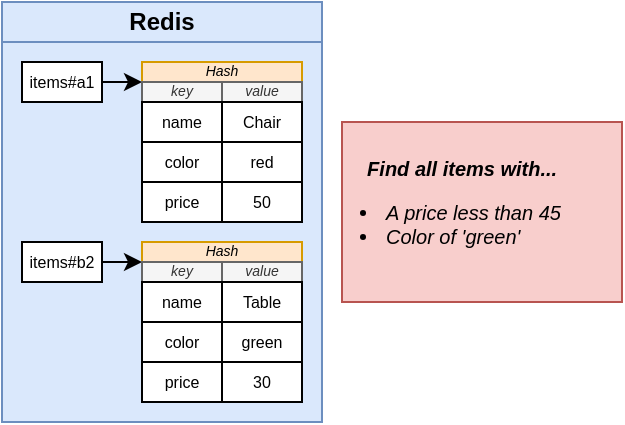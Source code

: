 <mxfile version="13.3.7" type="device" pages="13"><diagram id="P2_rcxT1Hvqdozxjldzw" name="01 - search"><mxGraphModel dx="408" dy="252" grid="1" gridSize="10" guides="1" tooltips="1" connect="1" arrows="1" fold="1" page="1" pageScale="1" pageWidth="1920" pageHeight="1200" math="0" shadow="0"><root><mxCell id="0"/><mxCell id="1" parent="0"/><mxCell id="2lybDWqL4xGZOKOHbGyY-1" value="Redis" style="rounded=0;whiteSpace=wrap;html=1;fontStyle=1;fillColor=#dae8fc;strokeColor=#6c8ebf;" vertex="1" parent="1"><mxGeometry x="890" y="370" width="160" height="20" as="geometry"/></mxCell><mxCell id="2lybDWqL4xGZOKOHbGyY-2" value="" style="rounded=0;whiteSpace=wrap;html=1;fontStyle=1;fillColor=#dae8fc;strokeColor=#6c8ebf;" vertex="1" parent="1"><mxGeometry x="890" y="390" width="160" height="190" as="geometry"/></mxCell><mxCell id="2lybDWqL4xGZOKOHbGyY-3" style="edgeStyle=orthogonalEdgeStyle;rounded=0;orthogonalLoop=1;jettySize=auto;html=1;exitX=1;exitY=0.5;exitDx=0;exitDy=0;entryX=0;entryY=1;entryDx=0;entryDy=0;fontSize=7;" edge="1" parent="1" source="2lybDWqL4xGZOKOHbGyY-4" target="2lybDWqL4xGZOKOHbGyY-5"><mxGeometry relative="1" as="geometry"/></mxCell><mxCell id="2lybDWqL4xGZOKOHbGyY-4" value="items#a1" style="rounded=0;whiteSpace=wrap;html=1;fontSize=8;" vertex="1" parent="1"><mxGeometry x="900" y="400" width="40" height="20" as="geometry"/></mxCell><mxCell id="2lybDWqL4xGZOKOHbGyY-5" value="Hash" style="rounded=0;whiteSpace=wrap;html=1;fontSize=7;fillColor=#ffe6cc;strokeColor=#d79b00;fontStyle=2" vertex="1" parent="1"><mxGeometry x="960" y="400" width="80" height="10" as="geometry"/></mxCell><mxCell id="2lybDWqL4xGZOKOHbGyY-6" value="key" style="rounded=0;whiteSpace=wrap;html=1;fontSize=7;fontStyle=2;fillColor=#f5f5f5;strokeColor=#666666;fontColor=#333333;" vertex="1" parent="1"><mxGeometry x="960" y="410" width="40" height="10" as="geometry"/></mxCell><mxCell id="2lybDWqL4xGZOKOHbGyY-7" value="value" style="rounded=0;whiteSpace=wrap;html=1;fontSize=7;fontStyle=2;fillColor=#f5f5f5;strokeColor=#666666;fontColor=#333333;" vertex="1" parent="1"><mxGeometry x="1000" y="410" width="40" height="10" as="geometry"/></mxCell><mxCell id="2lybDWqL4xGZOKOHbGyY-8" value="name" style="rounded=0;whiteSpace=wrap;html=1;fontSize=8;fontStyle=0;" vertex="1" parent="1"><mxGeometry x="960" y="420" width="40" height="20" as="geometry"/></mxCell><mxCell id="2lybDWqL4xGZOKOHbGyY-9" value="Chair" style="rounded=0;whiteSpace=wrap;html=1;fontSize=8;fontStyle=0;" vertex="1" parent="1"><mxGeometry x="1000" y="420" width="40" height="20" as="geometry"/></mxCell><mxCell id="2lybDWqL4xGZOKOHbGyY-10" value="color" style="rounded=0;whiteSpace=wrap;html=1;fontSize=8;fontStyle=0;" vertex="1" parent="1"><mxGeometry x="960" y="440" width="40" height="20" as="geometry"/></mxCell><mxCell id="2lybDWqL4xGZOKOHbGyY-11" value="red" style="rounded=0;whiteSpace=wrap;html=1;fontSize=8;fontStyle=0;" vertex="1" parent="1"><mxGeometry x="1000" y="440" width="40" height="20" as="geometry"/></mxCell><mxCell id="2lybDWqL4xGZOKOHbGyY-12" value="price" style="rounded=0;whiteSpace=wrap;html=1;fontSize=8;fontStyle=0;" vertex="1" parent="1"><mxGeometry x="960" y="460" width="40" height="20" as="geometry"/></mxCell><mxCell id="2lybDWqL4xGZOKOHbGyY-13" value="50" style="rounded=0;whiteSpace=wrap;html=1;fontSize=8;fontStyle=0;" vertex="1" parent="1"><mxGeometry x="1000" y="460" width="40" height="20" as="geometry"/></mxCell><mxCell id="2lybDWqL4xGZOKOHbGyY-14" style="edgeStyle=orthogonalEdgeStyle;rounded=0;orthogonalLoop=1;jettySize=auto;html=1;exitX=1;exitY=0.5;exitDx=0;exitDy=0;entryX=0;entryY=1;entryDx=0;entryDy=0;fontSize=7;" edge="1" parent="1" source="2lybDWqL4xGZOKOHbGyY-15" target="2lybDWqL4xGZOKOHbGyY-16"><mxGeometry relative="1" as="geometry"/></mxCell><mxCell id="2lybDWqL4xGZOKOHbGyY-15" value="items#b2" style="rounded=0;whiteSpace=wrap;html=1;fontSize=8;" vertex="1" parent="1"><mxGeometry x="900" y="490" width="40" height="20" as="geometry"/></mxCell><mxCell id="2lybDWqL4xGZOKOHbGyY-16" value="Hash" style="rounded=0;whiteSpace=wrap;html=1;fontSize=7;fillColor=#ffe6cc;strokeColor=#d79b00;fontStyle=2" vertex="1" parent="1"><mxGeometry x="960" y="490" width="80" height="10" as="geometry"/></mxCell><mxCell id="2lybDWqL4xGZOKOHbGyY-17" value="key" style="rounded=0;whiteSpace=wrap;html=1;fontSize=7;fontStyle=2;fillColor=#f5f5f5;strokeColor=#666666;fontColor=#333333;" vertex="1" parent="1"><mxGeometry x="960" y="500" width="40" height="10" as="geometry"/></mxCell><mxCell id="2lybDWqL4xGZOKOHbGyY-18" value="value" style="rounded=0;whiteSpace=wrap;html=1;fontSize=7;fontStyle=2;fillColor=#f5f5f5;strokeColor=#666666;fontColor=#333333;" vertex="1" parent="1"><mxGeometry x="1000" y="500" width="40" height="10" as="geometry"/></mxCell><mxCell id="2lybDWqL4xGZOKOHbGyY-19" value="name" style="rounded=0;whiteSpace=wrap;html=1;fontSize=8;fontStyle=0;" vertex="1" parent="1"><mxGeometry x="960" y="510" width="40" height="20" as="geometry"/></mxCell><mxCell id="2lybDWqL4xGZOKOHbGyY-20" value="Table" style="rounded=0;whiteSpace=wrap;html=1;fontSize=8;fontStyle=0;" vertex="1" parent="1"><mxGeometry x="1000" y="510" width="40" height="20" as="geometry"/></mxCell><mxCell id="2lybDWqL4xGZOKOHbGyY-21" value="color" style="rounded=0;whiteSpace=wrap;html=1;fontSize=8;fontStyle=0;" vertex="1" parent="1"><mxGeometry x="960" y="530" width="40" height="20" as="geometry"/></mxCell><mxCell id="2lybDWqL4xGZOKOHbGyY-22" value="green" style="rounded=0;whiteSpace=wrap;html=1;fontSize=8;fontStyle=0;" vertex="1" parent="1"><mxGeometry x="1000" y="530" width="40" height="20" as="geometry"/></mxCell><mxCell id="2lybDWqL4xGZOKOHbGyY-23" value="price" style="rounded=0;whiteSpace=wrap;html=1;fontSize=8;fontStyle=0;" vertex="1" parent="1"><mxGeometry x="960" y="550" width="40" height="20" as="geometry"/></mxCell><mxCell id="2lybDWqL4xGZOKOHbGyY-24" value="30" style="rounded=0;whiteSpace=wrap;html=1;fontSize=8;fontStyle=0;" vertex="1" parent="1"><mxGeometry x="1000" y="550" width="40" height="20" as="geometry"/></mxCell><mxCell id="2lybDWqL4xGZOKOHbGyY-25" value="&lt;b style=&quot;font-size: 10px&quot;&gt;&amp;nbsp; &amp;nbsp; &amp;nbsp; &amp;nbsp; &amp;nbsp; &amp;nbsp;Find all items with... &lt;/b&gt;&lt;br style=&quot;font-size: 10px&quot;&gt;&lt;ul style=&quot;font-size: 10px&quot;&gt;&lt;li style=&quot;font-size: 10px&quot;&gt;A price less than 45&lt;/li&gt;&lt;li style=&quot;font-size: 10px&quot;&gt;Color of 'green'&lt;/li&gt;&lt;/ul&gt;" style="rounded=0;whiteSpace=wrap;html=1;fontSize=10;fillColor=#f8cecc;strokeColor=#b85450;fontStyle=2;align=left;spacingLeft=-20;" vertex="1" parent="1"><mxGeometry x="1060" y="430" width="140" height="90" as="geometry"/></mxCell></root></mxGraphModel></diagram><diagram id="oCi_oMWIOe4LU9XdR8fO" name="02 - steps"><mxGraphModel dx="408" dy="252" grid="1" gridSize="10" guides="1" tooltips="1" connect="1" arrows="1" fold="1" page="1" pageScale="1" pageWidth="1920" pageHeight="1200" math="0" shadow="0"><root><mxCell id="ysGIBJxUnrA96ItSkoVx-0"/><mxCell id="ysGIBJxUnrA96ItSkoVx-1" parent="ysGIBJxUnrA96ItSkoVx-0"/><mxCell id="ysGIBJxUnrA96ItSkoVx-2" value="Redis" style="rounded=0;whiteSpace=wrap;html=1;fontStyle=1;fillColor=#dae8fc;strokeColor=#6c8ebf;" vertex="1" parent="ysGIBJxUnrA96ItSkoVx-1"><mxGeometry x="860" y="370" width="160" height="20" as="geometry"/></mxCell><mxCell id="ysGIBJxUnrA96ItSkoVx-3" value="" style="rounded=0;whiteSpace=wrap;html=1;fontStyle=1;fillColor=#dae8fc;strokeColor=#6c8ebf;" vertex="1" parent="ysGIBJxUnrA96ItSkoVx-1"><mxGeometry x="860" y="390" width="160" height="190" as="geometry"/></mxCell><mxCell id="ysGIBJxUnrA96ItSkoVx-4" style="edgeStyle=orthogonalEdgeStyle;rounded=0;orthogonalLoop=1;jettySize=auto;html=1;exitX=1;exitY=0.5;exitDx=0;exitDy=0;entryX=0;entryY=1;entryDx=0;entryDy=0;fontSize=7;" edge="1" parent="ysGIBJxUnrA96ItSkoVx-1" source="ysGIBJxUnrA96ItSkoVx-5" target="ysGIBJxUnrA96ItSkoVx-6"><mxGeometry relative="1" as="geometry"/></mxCell><mxCell id="ysGIBJxUnrA96ItSkoVx-5" value="items#a1" style="rounded=0;whiteSpace=wrap;html=1;fontSize=8;" vertex="1" parent="ysGIBJxUnrA96ItSkoVx-1"><mxGeometry x="870" y="400" width="40" height="20" as="geometry"/></mxCell><mxCell id="ysGIBJxUnrA96ItSkoVx-6" value="Hash" style="rounded=0;whiteSpace=wrap;html=1;fontSize=7;fillColor=#ffe6cc;strokeColor=#d79b00;fontStyle=2" vertex="1" parent="ysGIBJxUnrA96ItSkoVx-1"><mxGeometry x="930" y="400" width="80" height="10" as="geometry"/></mxCell><mxCell id="ysGIBJxUnrA96ItSkoVx-7" value="key" style="rounded=0;whiteSpace=wrap;html=1;fontSize=7;fontStyle=2;fillColor=#f5f5f5;strokeColor=#666666;fontColor=#333333;" vertex="1" parent="ysGIBJxUnrA96ItSkoVx-1"><mxGeometry x="930" y="410" width="40" height="10" as="geometry"/></mxCell><mxCell id="ysGIBJxUnrA96ItSkoVx-8" value="value" style="rounded=0;whiteSpace=wrap;html=1;fontSize=7;fontStyle=2;fillColor=#f5f5f5;strokeColor=#666666;fontColor=#333333;" vertex="1" parent="ysGIBJxUnrA96ItSkoVx-1"><mxGeometry x="970" y="410" width="40" height="10" as="geometry"/></mxCell><mxCell id="ysGIBJxUnrA96ItSkoVx-9" value="name" style="rounded=0;whiteSpace=wrap;html=1;fontSize=6;fontStyle=0;fillColor=#f5f5f5;strokeColor=#666666;fontColor=#333333;" vertex="1" parent="ysGIBJxUnrA96ItSkoVx-1"><mxGeometry x="930" y="420" width="40" height="20" as="geometry"/></mxCell><mxCell id="ysGIBJxUnrA96ItSkoVx-10" value="Chair" style="rounded=0;whiteSpace=wrap;html=1;fontSize=8;fontStyle=0;" vertex="1" parent="ysGIBJxUnrA96ItSkoVx-1"><mxGeometry x="970" y="420" width="40" height="20" as="geometry"/></mxCell><mxCell id="ysGIBJxUnrA96ItSkoVx-11" value="color" style="rounded=0;whiteSpace=wrap;html=1;fontSize=6;fontStyle=0;fillColor=#f5f5f5;strokeColor=#666666;fontColor=#333333;" vertex="1" parent="ysGIBJxUnrA96ItSkoVx-1"><mxGeometry x="930" y="440" width="40" height="20" as="geometry"/></mxCell><mxCell id="ysGIBJxUnrA96ItSkoVx-12" value="red" style="rounded=0;whiteSpace=wrap;html=1;fontSize=8;fontStyle=0;" vertex="1" parent="ysGIBJxUnrA96ItSkoVx-1"><mxGeometry x="970" y="440" width="40" height="20" as="geometry"/></mxCell><mxCell id="ysGIBJxUnrA96ItSkoVx-13" value="price" style="rounded=0;whiteSpace=wrap;html=1;fontSize=6;fontStyle=0;fillColor=#f5f5f5;strokeColor=#666666;fontColor=#333333;" vertex="1" parent="ysGIBJxUnrA96ItSkoVx-1"><mxGeometry x="930" y="460" width="40" height="20" as="geometry"/></mxCell><mxCell id="ysGIBJxUnrA96ItSkoVx-14" value="50" style="rounded=0;whiteSpace=wrap;html=1;fontSize=8;fontStyle=0;" vertex="1" parent="ysGIBJxUnrA96ItSkoVx-1"><mxGeometry x="970" y="460" width="40" height="20" as="geometry"/></mxCell><mxCell id="ysGIBJxUnrA96ItSkoVx-15" style="edgeStyle=orthogonalEdgeStyle;rounded=0;orthogonalLoop=1;jettySize=auto;html=1;exitX=1;exitY=0.5;exitDx=0;exitDy=0;entryX=0;entryY=1;entryDx=0;entryDy=0;fontSize=7;" edge="1" parent="ysGIBJxUnrA96ItSkoVx-1" source="ysGIBJxUnrA96ItSkoVx-16" target="ysGIBJxUnrA96ItSkoVx-17"><mxGeometry relative="1" as="geometry"/></mxCell><mxCell id="ysGIBJxUnrA96ItSkoVx-16" value="items#b2" style="rounded=0;whiteSpace=wrap;html=1;fontSize=8;" vertex="1" parent="ysGIBJxUnrA96ItSkoVx-1"><mxGeometry x="870" y="490" width="40" height="20" as="geometry"/></mxCell><mxCell id="ysGIBJxUnrA96ItSkoVx-17" value="Hash" style="rounded=0;whiteSpace=wrap;html=1;fontSize=7;fillColor=#ffe6cc;strokeColor=#d79b00;fontStyle=2" vertex="1" parent="ysGIBJxUnrA96ItSkoVx-1"><mxGeometry x="930" y="490" width="80" height="10" as="geometry"/></mxCell><mxCell id="ysGIBJxUnrA96ItSkoVx-18" value="key" style="rounded=0;whiteSpace=wrap;html=1;fontSize=7;fontStyle=2;fillColor=#f5f5f5;strokeColor=#666666;fontColor=#333333;" vertex="1" parent="ysGIBJxUnrA96ItSkoVx-1"><mxGeometry x="930" y="500" width="40" height="10" as="geometry"/></mxCell><mxCell id="ysGIBJxUnrA96ItSkoVx-19" value="value" style="rounded=0;whiteSpace=wrap;html=1;fontSize=7;fontStyle=2;fillColor=#f5f5f5;strokeColor=#666666;fontColor=#333333;" vertex="1" parent="ysGIBJxUnrA96ItSkoVx-1"><mxGeometry x="970" y="500" width="40" height="10" as="geometry"/></mxCell><mxCell id="ysGIBJxUnrA96ItSkoVx-20" value="name" style="rounded=0;whiteSpace=wrap;html=1;fontSize=6;fontStyle=0;fillColor=#f5f5f5;strokeColor=#666666;fontColor=#333333;" vertex="1" parent="ysGIBJxUnrA96ItSkoVx-1"><mxGeometry x="930" y="510" width="40" height="20" as="geometry"/></mxCell><mxCell id="ysGIBJxUnrA96ItSkoVx-21" value="Table" style="rounded=0;whiteSpace=wrap;html=1;fontSize=8;fontStyle=0;" vertex="1" parent="ysGIBJxUnrA96ItSkoVx-1"><mxGeometry x="970" y="510" width="40" height="20" as="geometry"/></mxCell><mxCell id="ysGIBJxUnrA96ItSkoVx-22" value="color" style="rounded=0;whiteSpace=wrap;html=1;fontSize=6;fontStyle=0;fillColor=#f5f5f5;strokeColor=#666666;fontColor=#333333;" vertex="1" parent="ysGIBJxUnrA96ItSkoVx-1"><mxGeometry x="930" y="530" width="40" height="20" as="geometry"/></mxCell><mxCell id="ysGIBJxUnrA96ItSkoVx-23" value="green" style="rounded=0;whiteSpace=wrap;html=1;fontSize=8;fontStyle=0;" vertex="1" parent="ysGIBJxUnrA96ItSkoVx-1"><mxGeometry x="970" y="530" width="40" height="20" as="geometry"/></mxCell><mxCell id="ysGIBJxUnrA96ItSkoVx-24" value="price" style="rounded=0;whiteSpace=wrap;html=1;fontSize=6;fontStyle=0;fillColor=#f5f5f5;strokeColor=#666666;fontColor=#333333;" vertex="1" parent="ysGIBJxUnrA96ItSkoVx-1"><mxGeometry x="930" y="550" width="40" height="20" as="geometry"/></mxCell><mxCell id="ysGIBJxUnrA96ItSkoVx-25" value="30" style="rounded=0;whiteSpace=wrap;html=1;fontSize=8;fontStyle=0;" vertex="1" parent="ysGIBJxUnrA96ItSkoVx-1"><mxGeometry x="970" y="550" width="40" height="20" as="geometry"/></mxCell><mxCell id="ysGIBJxUnrA96ItSkoVx-26" value="RediSearch" style="rounded=0;whiteSpace=wrap;html=1;fontSize=10;fontStyle=1;fillColor=#dae8fc;strokeColor=#6c8ebf;" vertex="1" parent="ysGIBJxUnrA96ItSkoVx-1"><mxGeometry x="680" y="370" width="150" height="20" as="geometry"/></mxCell><mxCell id="ysGIBJxUnrA96ItSkoVx-27" value="Create an index" style="rounded=0;whiteSpace=wrap;html=1;fontSize=10;fontStyle=1;fillColor=#f5f5f5;strokeColor=#666666;fontColor=#333333;" vertex="1" parent="ysGIBJxUnrA96ItSkoVx-1"><mxGeometry x="700" y="400" width="130" height="20" as="geometry"/></mxCell><mxCell id="ysGIBJxUnrA96ItSkoVx-28" style="edgeStyle=orthogonalEdgeStyle;rounded=0;orthogonalLoop=1;jettySize=auto;html=1;exitX=0.5;exitY=1;exitDx=0;exitDy=0;entryX=0;entryY=0.5;entryDx=0;entryDy=0;fontSize=10;" edge="1" parent="ysGIBJxUnrA96ItSkoVx-1" source="ysGIBJxUnrA96ItSkoVx-30" target="ysGIBJxUnrA96ItSkoVx-31"><mxGeometry relative="1" as="geometry"><Array as="points"><mxPoint x="690" y="445"/></Array></mxGeometry></mxCell><mxCell id="ysGIBJxUnrA96ItSkoVx-29" style="edgeStyle=orthogonalEdgeStyle;rounded=0;orthogonalLoop=1;jettySize=auto;html=1;exitX=0.5;exitY=1;exitDx=0;exitDy=0;entryX=0;entryY=0.5;entryDx=0;entryDy=0;fontSize=9;" edge="1" parent="ysGIBJxUnrA96ItSkoVx-1" source="ysGIBJxUnrA96ItSkoVx-30" target="ysGIBJxUnrA96ItSkoVx-32"><mxGeometry relative="1" as="geometry"/></mxCell><mxCell id="ysGIBJxUnrA96ItSkoVx-30" value="1" style="rounded=0;whiteSpace=wrap;html=1;fontSize=10;fontStyle=1;fillColor=#f5f5f5;strokeColor=#666666;fontColor=#333333;" vertex="1" parent="ysGIBJxUnrA96ItSkoVx-1"><mxGeometry x="680" y="400" width="20" height="20" as="geometry"/></mxCell><mxCell id="ysGIBJxUnrA96ItSkoVx-31" value="Find all the keys that start with 'items#'" style="rounded=0;whiteSpace=wrap;html=1;fontSize=8;fontStyle=0;fillColor=#f5f5f5;strokeColor=#666666;fontColor=#333333;" vertex="1" parent="ysGIBJxUnrA96ItSkoVx-1"><mxGeometry x="710" y="430" width="120" height="30" as="geometry"/></mxCell><mxCell id="ysGIBJxUnrA96ItSkoVx-32" value="Out of those, record some info about the fields 'name', 'color' and 'price'" style="rounded=0;whiteSpace=wrap;html=1;fontSize=8;fontStyle=0;fillColor=#f5f5f5;strokeColor=#666666;fontColor=#333333;" vertex="1" parent="ysGIBJxUnrA96ItSkoVx-1"><mxGeometry x="710" y="470" width="120" height="30" as="geometry"/></mxCell><mxCell id="ysGIBJxUnrA96ItSkoVx-33" value="Run a query" style="rounded=0;whiteSpace=wrap;html=1;fontSize=10;fontStyle=1;fillColor=#f5f5f5;strokeColor=#666666;fontColor=#333333;" vertex="1" parent="ysGIBJxUnrA96ItSkoVx-1"><mxGeometry x="700" y="520" width="130" height="20" as="geometry"/></mxCell><mxCell id="ysGIBJxUnrA96ItSkoVx-34" style="edgeStyle=orthogonalEdgeStyle;rounded=0;orthogonalLoop=1;jettySize=auto;html=1;exitX=0.5;exitY=1;exitDx=0;exitDy=0;entryX=0;entryY=0.5;entryDx=0;entryDy=0;fontSize=10;" edge="1" parent="ysGIBJxUnrA96ItSkoVx-1" source="ysGIBJxUnrA96ItSkoVx-35" target="ysGIBJxUnrA96ItSkoVx-36"><mxGeometry relative="1" as="geometry"><Array as="points"><mxPoint x="690" y="565"/></Array></mxGeometry></mxCell><mxCell id="ysGIBJxUnrA96ItSkoVx-35" value="2" style="rounded=0;whiteSpace=wrap;html=1;fontSize=10;fontStyle=1;fillColor=#f5f5f5;strokeColor=#666666;fontColor=#333333;" vertex="1" parent="ysGIBJxUnrA96ItSkoVx-1"><mxGeometry x="680" y="520" width="20" height="20" as="geometry"/></mxCell><mxCell id="ysGIBJxUnrA96ItSkoVx-36" value="Using the index, find items with a particular name, color, price" style="rounded=0;whiteSpace=wrap;html=1;fontSize=8;fontStyle=0;fillColor=#f5f5f5;strokeColor=#666666;fontColor=#333333;" vertex="1" parent="ysGIBJxUnrA96ItSkoVx-1"><mxGeometry x="710" y="550" width="120" height="30" as="geometry"/></mxCell></root></mxGraphModel></diagram><diagram id="b81mmzBcuIql25UfdpC-" name="03 - cmds"><mxGraphModel dx="408" dy="252" grid="1" gridSize="10" guides="1" tooltips="1" connect="1" arrows="1" fold="1" page="1" pageScale="1" pageWidth="1920" pageHeight="1200" math="0" shadow="0"><root><mxCell id="Ovk_3IunVnF1FFNLo2xy-0"/><mxCell id="Ovk_3IunVnF1FFNLo2xy-1" parent="Ovk_3IunVnF1FFNLo2xy-0"/><mxCell id="Ovk_3IunVnF1FFNLo2xy-2" value="RediSearch" style="rounded=0;whiteSpace=wrap;html=1;fontSize=10;fontStyle=1;fillColor=#dae8fc;strokeColor=#6c8ebf;" vertex="1" parent="Ovk_3IunVnF1FFNLo2xy-1"><mxGeometry x="680" y="370" width="150" height="20" as="geometry"/></mxCell><mxCell id="Ovk_3IunVnF1FFNLo2xy-3" style="edgeStyle=orthogonalEdgeStyle;rounded=0;orthogonalLoop=1;jettySize=auto;html=1;exitX=1;exitY=0.5;exitDx=0;exitDy=0;fontSize=8;" edge="1" parent="Ovk_3IunVnF1FFNLo2xy-1" source="Ovk_3IunVnF1FFNLo2xy-4"><mxGeometry relative="1" as="geometry"><mxPoint x="860" y="410" as="targetPoint"/></mxGeometry></mxCell><mxCell id="Ovk_3IunVnF1FFNLo2xy-4" value="Create an index" style="rounded=0;whiteSpace=wrap;html=1;fontSize=10;fontStyle=1;fillColor=#f5f5f5;strokeColor=#666666;fontColor=#333333;" vertex="1" parent="Ovk_3IunVnF1FFNLo2xy-1"><mxGeometry x="700" y="400" width="130" height="20" as="geometry"/></mxCell><mxCell id="Ovk_3IunVnF1FFNLo2xy-5" style="edgeStyle=orthogonalEdgeStyle;rounded=0;orthogonalLoop=1;jettySize=auto;html=1;exitX=0.5;exitY=1;exitDx=0;exitDy=0;entryX=0;entryY=0.5;entryDx=0;entryDy=0;fontSize=10;" edge="1" parent="Ovk_3IunVnF1FFNLo2xy-1" source="Ovk_3IunVnF1FFNLo2xy-7" target="Ovk_3IunVnF1FFNLo2xy-8"><mxGeometry relative="1" as="geometry"><Array as="points"><mxPoint x="690" y="445"/></Array></mxGeometry></mxCell><mxCell id="Ovk_3IunVnF1FFNLo2xy-6" style="edgeStyle=orthogonalEdgeStyle;rounded=0;orthogonalLoop=1;jettySize=auto;html=1;exitX=0.5;exitY=1;exitDx=0;exitDy=0;entryX=0;entryY=0.5;entryDx=0;entryDy=0;fontSize=9;" edge="1" parent="Ovk_3IunVnF1FFNLo2xy-1" source="Ovk_3IunVnF1FFNLo2xy-7" target="Ovk_3IunVnF1FFNLo2xy-9"><mxGeometry relative="1" as="geometry"/></mxCell><mxCell id="Ovk_3IunVnF1FFNLo2xy-7" value="1" style="rounded=0;whiteSpace=wrap;html=1;fontSize=10;fontStyle=1;fillColor=#f5f5f5;strokeColor=#666666;fontColor=#333333;" vertex="1" parent="Ovk_3IunVnF1FFNLo2xy-1"><mxGeometry x="680" y="400" width="20" height="20" as="geometry"/></mxCell><mxCell id="Ovk_3IunVnF1FFNLo2xy-8" value="Find all the keys that start with 'items#'" style="rounded=0;whiteSpace=wrap;html=1;fontSize=8;fontStyle=0;fillColor=#f5f5f5;strokeColor=#666666;fontColor=#333333;" vertex="1" parent="Ovk_3IunVnF1FFNLo2xy-1"><mxGeometry x="710" y="430" width="120" height="30" as="geometry"/></mxCell><mxCell id="Ovk_3IunVnF1FFNLo2xy-9" value="Out of those, record some info about the fields 'name', 'color' and 'price'" style="rounded=0;whiteSpace=wrap;html=1;fontSize=8;fontStyle=0;fillColor=#f5f5f5;strokeColor=#666666;fontColor=#333333;" vertex="1" parent="Ovk_3IunVnF1FFNLo2xy-1"><mxGeometry x="710" y="470" width="120" height="30" as="geometry"/></mxCell><mxCell id="Ovk_3IunVnF1FFNLo2xy-10" value="Run a query" style="rounded=0;whiteSpace=wrap;html=1;fontSize=10;fontStyle=1;fillColor=#f5f5f5;strokeColor=#666666;fontColor=#333333;" vertex="1" parent="Ovk_3IunVnF1FFNLo2xy-1"><mxGeometry x="700" y="520" width="130" height="20" as="geometry"/></mxCell><mxCell id="Ovk_3IunVnF1FFNLo2xy-11" style="edgeStyle=orthogonalEdgeStyle;rounded=0;orthogonalLoop=1;jettySize=auto;html=1;exitX=0.5;exitY=1;exitDx=0;exitDy=0;entryX=0;entryY=0.5;entryDx=0;entryDy=0;fontSize=10;" edge="1" parent="Ovk_3IunVnF1FFNLo2xy-1" source="Ovk_3IunVnF1FFNLo2xy-12" target="Ovk_3IunVnF1FFNLo2xy-13"><mxGeometry relative="1" as="geometry"><Array as="points"><mxPoint x="690" y="565"/></Array></mxGeometry></mxCell><mxCell id="Ovk_3IunVnF1FFNLo2xy-12" value="2" style="rounded=0;whiteSpace=wrap;html=1;fontSize=10;fontStyle=1;fillColor=#f5f5f5;strokeColor=#666666;fontColor=#333333;" vertex="1" parent="Ovk_3IunVnF1FFNLo2xy-1"><mxGeometry x="680" y="520" width="20" height="20" as="geometry"/></mxCell><mxCell id="Ovk_3IunVnF1FFNLo2xy-13" value="Using the index, find items with a particular name, color, price" style="rounded=0;whiteSpace=wrap;html=1;fontSize=8;fontStyle=0;fillColor=#f5f5f5;strokeColor=#666666;fontColor=#333333;" vertex="1" parent="Ovk_3IunVnF1FFNLo2xy-1"><mxGeometry x="710" y="550" width="120" height="30" as="geometry"/></mxCell><mxCell id="Ovk_3IunVnF1FFNLo2xy-14" value="FT.CREATE" style="rounded=0;whiteSpace=wrap;html=1;fontSize=13;fontStyle=1;fillColor=#f8cecc;strokeColor=#b85450;" vertex="1" parent="Ovk_3IunVnF1FFNLo2xy-1"><mxGeometry x="860" y="400" width="130" height="20" as="geometry"/></mxCell><mxCell id="Ovk_3IunVnF1FFNLo2xy-15" style="edgeStyle=orthogonalEdgeStyle;rounded=0;orthogonalLoop=1;jettySize=auto;html=1;exitX=1;exitY=0.5;exitDx=0;exitDy=0;fontSize=8;" edge="1" parent="Ovk_3IunVnF1FFNLo2xy-1"><mxGeometry relative="1" as="geometry"><mxPoint x="860" y="530" as="targetPoint"/><mxPoint x="830" y="530" as="sourcePoint"/></mxGeometry></mxCell><mxCell id="Ovk_3IunVnF1FFNLo2xy-16" value="FT.SEARCH" style="rounded=0;whiteSpace=wrap;html=1;fontSize=13;fontStyle=1;fillColor=#f8cecc;strokeColor=#b85450;" vertex="1" parent="Ovk_3IunVnF1FFNLo2xy-1"><mxGeometry x="860" y="520" width="130" height="20" as="geometry"/></mxCell></root></mxGraphModel></diagram><diagram id="vlquWQypq4WnbgfNqoEW" name="04 - recs"><mxGraphModel dx="385" dy="237" grid="1" gridSize="10" guides="1" tooltips="1" connect="1" arrows="1" fold="1" page="1" pageScale="1" pageWidth="1920" pageHeight="1200" math="0" shadow="0"><root><mxCell id="Cvp_LG-cPMW9kNoiK6wj-0"/><mxCell id="Cvp_LG-cPMW9kNoiK6wj-1" parent="Cvp_LG-cPMW9kNoiK6wj-0"/><mxCell id="Cvp_LG-cPMW9kNoiK6wj-2" value="Redis" style="rounded=0;whiteSpace=wrap;html=1;fontStyle=1;fillColor=#dae8fc;strokeColor=#6c8ebf;" vertex="1" parent="Cvp_LG-cPMW9kNoiK6wj-1"><mxGeometry x="890" y="370" width="320" height="20" as="geometry"/></mxCell><mxCell id="Cvp_LG-cPMW9kNoiK6wj-3" value="" style="rounded=0;whiteSpace=wrap;html=1;fontStyle=1;fillColor=#dae8fc;strokeColor=#6c8ebf;" vertex="1" parent="Cvp_LG-cPMW9kNoiK6wj-1"><mxGeometry x="890" y="390" width="320" height="150" as="geometry"/></mxCell><mxCell id="Cvp_LG-cPMW9kNoiK6wj-4" style="edgeStyle=orthogonalEdgeStyle;rounded=0;orthogonalLoop=1;jettySize=auto;html=1;exitX=1;exitY=0.5;exitDx=0;exitDy=0;entryX=0;entryY=1;entryDx=0;entryDy=0;fontSize=7;" edge="1" parent="Cvp_LG-cPMW9kNoiK6wj-1" source="Cvp_LG-cPMW9kNoiK6wj-5" target="Cvp_LG-cPMW9kNoiK6wj-6"><mxGeometry relative="1" as="geometry"/></mxCell><mxCell id="Cvp_LG-cPMW9kNoiK6wj-5" value="cars#a1" style="rounded=0;whiteSpace=wrap;html=1;fontSize=8;" vertex="1" parent="Cvp_LG-cPMW9kNoiK6wj-1"><mxGeometry x="900" y="400" width="40" height="20" as="geometry"/></mxCell><mxCell id="Cvp_LG-cPMW9kNoiK6wj-6" value="Hash" style="rounded=0;whiteSpace=wrap;html=1;fontSize=7;fillColor=#ffe6cc;strokeColor=#d79b00;fontStyle=2" vertex="1" parent="Cvp_LG-cPMW9kNoiK6wj-1"><mxGeometry x="960" y="400" width="80" height="10" as="geometry"/></mxCell><mxCell id="Cvp_LG-cPMW9kNoiK6wj-7" value="key" style="rounded=0;whiteSpace=wrap;html=1;fontSize=7;fontStyle=2;fillColor=#f5f5f5;strokeColor=#666666;fontColor=#333333;" vertex="1" parent="Cvp_LG-cPMW9kNoiK6wj-1"><mxGeometry x="960" y="410" width="40" height="10" as="geometry"/></mxCell><mxCell id="Cvp_LG-cPMW9kNoiK6wj-8" value="value" style="rounded=0;whiteSpace=wrap;html=1;fontSize=7;fontStyle=2;fillColor=#f5f5f5;strokeColor=#666666;fontColor=#333333;" vertex="1" parent="Cvp_LG-cPMW9kNoiK6wj-1"><mxGeometry x="1000" y="410" width="40" height="10" as="geometry"/></mxCell><mxCell id="Cvp_LG-cPMW9kNoiK6wj-9" value="name" style="rounded=0;whiteSpace=wrap;html=1;fontSize=5;fontStyle=0;fillColor=#f5f5f5;strokeColor=#666666;fontColor=#333333;" vertex="1" parent="Cvp_LG-cPMW9kNoiK6wj-1"><mxGeometry x="960" y="420" width="40" height="15" as="geometry"/></mxCell><mxCell id="Cvp_LG-cPMW9kNoiK6wj-10" value="fast car" style="rounded=0;whiteSpace=wrap;html=1;fontSize=8;fontStyle=0;" vertex="1" parent="Cvp_LG-cPMW9kNoiK6wj-1"><mxGeometry x="1000" y="420" width="40" height="15" as="geometry"/></mxCell><mxCell id="Cvp_LG-cPMW9kNoiK6wj-11" value="color" style="rounded=0;whiteSpace=wrap;html=1;fontSize=5;fontStyle=0;fillColor=#f5f5f5;strokeColor=#666666;fontColor=#333333;" vertex="1" parent="Cvp_LG-cPMW9kNoiK6wj-1"><mxGeometry x="960" y="435" width="40" height="15" as="geometry"/></mxCell><mxCell id="Cvp_LG-cPMW9kNoiK6wj-12" value="red" style="rounded=0;whiteSpace=wrap;html=1;fontSize=8;fontStyle=0;" vertex="1" parent="Cvp_LG-cPMW9kNoiK6wj-1"><mxGeometry x="1000" y="435" width="40" height="15" as="geometry"/></mxCell><mxCell id="Cvp_LG-cPMW9kNoiK6wj-13" value="year" style="rounded=0;whiteSpace=wrap;html=1;fontSize=5;fontStyle=0;fillColor=#f5f5f5;strokeColor=#666666;fontColor=#333333;" vertex="1" parent="Cvp_LG-cPMW9kNoiK6wj-1"><mxGeometry x="960" y="450" width="40" height="15" as="geometry"/></mxCell><mxCell id="Cvp_LG-cPMW9kNoiK6wj-14" value="1950" style="rounded=0;whiteSpace=wrap;html=1;fontSize=8;fontStyle=0;" vertex="1" parent="Cvp_LG-cPMW9kNoiK6wj-1"><mxGeometry x="1000" y="450" width="40" height="15" as="geometry"/></mxCell><mxCell id="Cvp_LG-cPMW9kNoiK6wj-15" style="edgeStyle=orthogonalEdgeStyle;rounded=0;orthogonalLoop=1;jettySize=auto;html=1;exitX=1;exitY=0.5;exitDx=0;exitDy=0;entryX=0;entryY=1;entryDx=0;entryDy=0;fontSize=7;" edge="1" parent="Cvp_LG-cPMW9kNoiK6wj-1" source="Cvp_LG-cPMW9kNoiK6wj-16" target="Cvp_LG-cPMW9kNoiK6wj-17"><mxGeometry relative="1" as="geometry"/></mxCell><mxCell id="Cvp_LG-cPMW9kNoiK6wj-16" value="cars#b1" style="rounded=0;whiteSpace=wrap;html=1;fontSize=8;" vertex="1" parent="Cvp_LG-cPMW9kNoiK6wj-1"><mxGeometry x="900" y="470" width="40" height="20" as="geometry"/></mxCell><mxCell id="Cvp_LG-cPMW9kNoiK6wj-17" value="Hash" style="rounded=0;whiteSpace=wrap;html=1;fontSize=7;fillColor=#ffe6cc;strokeColor=#d79b00;fontStyle=2" vertex="1" parent="Cvp_LG-cPMW9kNoiK6wj-1"><mxGeometry x="960" y="470" width="80" height="10" as="geometry"/></mxCell><mxCell id="Cvp_LG-cPMW9kNoiK6wj-18" value="key" style="rounded=0;whiteSpace=wrap;html=1;fontSize=7;fontStyle=2;fillColor=#f5f5f5;strokeColor=#666666;fontColor=#333333;" vertex="1" parent="Cvp_LG-cPMW9kNoiK6wj-1"><mxGeometry x="960" y="480" width="40" height="10" as="geometry"/></mxCell><mxCell id="Cvp_LG-cPMW9kNoiK6wj-19" value="value" style="rounded=0;whiteSpace=wrap;html=1;fontSize=7;fontStyle=2;fillColor=#f5f5f5;strokeColor=#666666;fontColor=#333333;" vertex="1" parent="Cvp_LG-cPMW9kNoiK6wj-1"><mxGeometry x="1000" y="480" width="40" height="10" as="geometry"/></mxCell><mxCell id="Cvp_LG-cPMW9kNoiK6wj-20" value="name" style="rounded=0;whiteSpace=wrap;html=1;fontSize=5;fontStyle=0;fillColor=#f5f5f5;strokeColor=#666666;fontColor=#333333;" vertex="1" parent="Cvp_LG-cPMW9kNoiK6wj-1"><mxGeometry x="960" y="490" width="40" height="15" as="geometry"/></mxCell><mxCell id="Cvp_LG-cPMW9kNoiK6wj-21" value="car" style="rounded=0;whiteSpace=wrap;html=1;fontSize=8;fontStyle=0;" vertex="1" parent="Cvp_LG-cPMW9kNoiK6wj-1"><mxGeometry x="1000" y="490" width="40" height="15" as="geometry"/></mxCell><mxCell id="Cvp_LG-cPMW9kNoiK6wj-22" value="color" style="rounded=0;whiteSpace=wrap;html=1;fontSize=5;fontStyle=0;fillColor=#f5f5f5;strokeColor=#666666;fontColor=#333333;" vertex="1" parent="Cvp_LG-cPMW9kNoiK6wj-1"><mxGeometry x="960" y="505" width="40" height="15" as="geometry"/></mxCell><mxCell id="Cvp_LG-cPMW9kNoiK6wj-23" value="red" style="rounded=0;whiteSpace=wrap;html=1;fontSize=8;fontStyle=0;" vertex="1" parent="Cvp_LG-cPMW9kNoiK6wj-1"><mxGeometry x="1000" y="505" width="40" height="15" as="geometry"/></mxCell><mxCell id="Cvp_LG-cPMW9kNoiK6wj-24" value="year" style="rounded=0;whiteSpace=wrap;html=1;fontSize=5;fontStyle=0;fillColor=#f5f5f5;strokeColor=#666666;fontColor=#333333;" vertex="1" parent="Cvp_LG-cPMW9kNoiK6wj-1"><mxGeometry x="960" y="520" width="40" height="15" as="geometry"/></mxCell><mxCell id="Cvp_LG-cPMW9kNoiK6wj-25" value="1960" style="rounded=0;whiteSpace=wrap;html=1;fontSize=8;fontStyle=0;" vertex="1" parent="Cvp_LG-cPMW9kNoiK6wj-1"><mxGeometry x="1000" y="520" width="40" height="15" as="geometry"/></mxCell><mxCell id="Cvp_LG-cPMW9kNoiK6wj-26" style="edgeStyle=orthogonalEdgeStyle;rounded=0;orthogonalLoop=1;jettySize=auto;html=1;exitX=1;exitY=0.5;exitDx=0;exitDy=0;entryX=0;entryY=1;entryDx=0;entryDy=0;fontSize=7;" edge="1" parent="Cvp_LG-cPMW9kNoiK6wj-1" source="Cvp_LG-cPMW9kNoiK6wj-27" target="Cvp_LG-cPMW9kNoiK6wj-28"><mxGeometry relative="1" as="geometry"/></mxCell><mxCell id="Cvp_LG-cPMW9kNoiK6wj-27" value="cars#c1" style="rounded=0;whiteSpace=wrap;html=1;fontSize=8;" vertex="1" parent="Cvp_LG-cPMW9kNoiK6wj-1"><mxGeometry x="1060" y="400" width="40" height="20" as="geometry"/></mxCell><mxCell id="Cvp_LG-cPMW9kNoiK6wj-28" value="Hash" style="rounded=0;whiteSpace=wrap;html=1;fontSize=7;fillColor=#ffe6cc;strokeColor=#d79b00;fontStyle=2" vertex="1" parent="Cvp_LG-cPMW9kNoiK6wj-1"><mxGeometry x="1120" y="400" width="80" height="10" as="geometry"/></mxCell><mxCell id="Cvp_LG-cPMW9kNoiK6wj-29" value="key" style="rounded=0;whiteSpace=wrap;html=1;fontSize=7;fontStyle=2;fillColor=#f5f5f5;strokeColor=#666666;fontColor=#333333;" vertex="1" parent="Cvp_LG-cPMW9kNoiK6wj-1"><mxGeometry x="1120" y="410" width="40" height="10" as="geometry"/></mxCell><mxCell id="Cvp_LG-cPMW9kNoiK6wj-30" value="value" style="rounded=0;whiteSpace=wrap;html=1;fontSize=7;fontStyle=2;fillColor=#f5f5f5;strokeColor=#666666;fontColor=#333333;" vertex="1" parent="Cvp_LG-cPMW9kNoiK6wj-1"><mxGeometry x="1160" y="410" width="40" height="10" as="geometry"/></mxCell><mxCell id="Cvp_LG-cPMW9kNoiK6wj-31" value="name" style="rounded=0;whiteSpace=wrap;html=1;fontSize=5;fontStyle=0;fillColor=#f5f5f5;strokeColor=#666666;fontColor=#333333;" vertex="1" parent="Cvp_LG-cPMW9kNoiK6wj-1"><mxGeometry x="1120" y="420" width="40" height="15" as="geometry"/></mxCell><mxCell id="Cvp_LG-cPMW9kNoiK6wj-32" value="old car" style="rounded=0;whiteSpace=wrap;html=1;fontSize=8;fontStyle=0;" vertex="1" parent="Cvp_LG-cPMW9kNoiK6wj-1"><mxGeometry x="1160" y="420" width="40" height="15" as="geometry"/></mxCell><mxCell id="Cvp_LG-cPMW9kNoiK6wj-33" value="color" style="rounded=0;whiteSpace=wrap;html=1;fontSize=5;fontStyle=0;fillColor=#f5f5f5;strokeColor=#666666;fontColor=#333333;" vertex="1" parent="Cvp_LG-cPMW9kNoiK6wj-1"><mxGeometry x="1120" y="435" width="40" height="15" as="geometry"/></mxCell><mxCell id="Cvp_LG-cPMW9kNoiK6wj-34" value="blue" style="rounded=0;whiteSpace=wrap;html=1;fontSize=8;fontStyle=0;" vertex="1" parent="Cvp_LG-cPMW9kNoiK6wj-1"><mxGeometry x="1160" y="435" width="40" height="15" as="geometry"/></mxCell><mxCell id="Cvp_LG-cPMW9kNoiK6wj-35" value="year" style="rounded=0;whiteSpace=wrap;html=1;fontSize=5;fontStyle=0;fillColor=#f5f5f5;strokeColor=#666666;fontColor=#333333;" vertex="1" parent="Cvp_LG-cPMW9kNoiK6wj-1"><mxGeometry x="1120" y="450" width="40" height="15" as="geometry"/></mxCell><mxCell id="Cvp_LG-cPMW9kNoiK6wj-36" value="1970" style="rounded=0;whiteSpace=wrap;html=1;fontSize=8;fontStyle=0;" vertex="1" parent="Cvp_LG-cPMW9kNoiK6wj-1"><mxGeometry x="1160" y="450" width="40" height="15" as="geometry"/></mxCell><mxCell id="Cvp_LG-cPMW9kNoiK6wj-37" style="edgeStyle=orthogonalEdgeStyle;rounded=0;orthogonalLoop=1;jettySize=auto;html=1;exitX=1;exitY=0.5;exitDx=0;exitDy=0;entryX=0;entryY=1;entryDx=0;entryDy=0;fontSize=7;" edge="1" parent="Cvp_LG-cPMW9kNoiK6wj-1" source="Cvp_LG-cPMW9kNoiK6wj-38" target="Cvp_LG-cPMW9kNoiK6wj-39"><mxGeometry relative="1" as="geometry"/></mxCell><mxCell id="Cvp_LG-cPMW9kNoiK6wj-38" value="cars#d1" style="rounded=0;whiteSpace=wrap;html=1;fontSize=8;" vertex="1" parent="Cvp_LG-cPMW9kNoiK6wj-1"><mxGeometry x="1060" y="470" width="40" height="20" as="geometry"/></mxCell><mxCell id="Cvp_LG-cPMW9kNoiK6wj-39" value="Hash" style="rounded=0;whiteSpace=wrap;html=1;fontSize=7;fillColor=#ffe6cc;strokeColor=#d79b00;fontStyle=2" vertex="1" parent="Cvp_LG-cPMW9kNoiK6wj-1"><mxGeometry x="1120" y="470" width="80" height="10" as="geometry"/></mxCell><mxCell id="Cvp_LG-cPMW9kNoiK6wj-40" value="key" style="rounded=0;whiteSpace=wrap;html=1;fontSize=7;fontStyle=2;fillColor=#f5f5f5;strokeColor=#666666;fontColor=#333333;" vertex="1" parent="Cvp_LG-cPMW9kNoiK6wj-1"><mxGeometry x="1120" y="480" width="40" height="10" as="geometry"/></mxCell><mxCell id="Cvp_LG-cPMW9kNoiK6wj-41" value="value" style="rounded=0;whiteSpace=wrap;html=1;fontSize=7;fontStyle=2;fillColor=#f5f5f5;strokeColor=#666666;fontColor=#333333;" vertex="1" parent="Cvp_LG-cPMW9kNoiK6wj-1"><mxGeometry x="1160" y="480" width="40" height="10" as="geometry"/></mxCell><mxCell id="Cvp_LG-cPMW9kNoiK6wj-42" value="name" style="rounded=0;whiteSpace=wrap;html=1;fontSize=5;fontStyle=0;fillColor=#f5f5f5;strokeColor=#666666;fontColor=#333333;" vertex="1" parent="Cvp_LG-cPMW9kNoiK6wj-1"><mxGeometry x="1120" y="490" width="40" height="15" as="geometry"/></mxCell><mxCell id="Cvp_LG-cPMW9kNoiK6wj-43" value="new car" style="rounded=0;whiteSpace=wrap;html=1;fontSize=8;fontStyle=0;" vertex="1" parent="Cvp_LG-cPMW9kNoiK6wj-1"><mxGeometry x="1160" y="490" width="40" height="15" as="geometry"/></mxCell><mxCell id="Cvp_LG-cPMW9kNoiK6wj-44" value="color" style="rounded=0;whiteSpace=wrap;html=1;fontSize=5;fontStyle=0;fillColor=#f5f5f5;strokeColor=#666666;fontColor=#333333;" vertex="1" parent="Cvp_LG-cPMW9kNoiK6wj-1"><mxGeometry x="1120" y="505" width="40" height="15" as="geometry"/></mxCell><mxCell id="Cvp_LG-cPMW9kNoiK6wj-45" value="blue" style="rounded=0;whiteSpace=wrap;html=1;fontSize=8;fontStyle=0;" vertex="1" parent="Cvp_LG-cPMW9kNoiK6wj-1"><mxGeometry x="1160" y="505" width="40" height="15" as="geometry"/></mxCell><mxCell id="Cvp_LG-cPMW9kNoiK6wj-46" value="year" style="rounded=0;whiteSpace=wrap;html=1;fontSize=5;fontStyle=0;fillColor=#f5f5f5;strokeColor=#666666;fontColor=#333333;" vertex="1" parent="Cvp_LG-cPMW9kNoiK6wj-1"><mxGeometry x="1120" y="520" width="40" height="15" as="geometry"/></mxCell><mxCell id="Cvp_LG-cPMW9kNoiK6wj-47" value="1990" style="rounded=0;whiteSpace=wrap;html=1;fontSize=8;fontStyle=0;" vertex="1" parent="Cvp_LG-cPMW9kNoiK6wj-1"><mxGeometry x="1160" y="520" width="40" height="15" as="geometry"/></mxCell></root></mxGraphModel></diagram><diagram id="KpKMvhMd9jU_PyV8-ClH" name="05 - qvs"><mxGraphModel dx="471" dy="290" grid="1" gridSize="10" guides="1" tooltips="1" connect="1" arrows="1" fold="1" page="1" pageScale="1" pageWidth="1920" pageHeight="1200" math="0" shadow="0"><root><mxCell id="l1se1IuolTO6PmyXjyFt-0"/><mxCell id="l1se1IuolTO6PmyXjyFt-1" parent="l1se1IuolTO6PmyXjyFt-0"/><mxCell id="l1se1IuolTO6PmyXjyFt-2" value="Querying - TAG" style="rounded=0;whiteSpace=wrap;html=1;fontSize=18;fillColor=#dae8fc;strokeColor=#6c8ebf;fontStyle=1" vertex="1" parent="l1se1IuolTO6PmyXjyFt-1"><mxGeometry x="690" y="470" width="220" height="30" as="geometry"/></mxCell><mxCell id="l1se1IuolTO6PmyXjyFt-3" value="Searching - TEXT" style="rounded=0;whiteSpace=wrap;html=1;fontSize=18;fillColor=#dae8fc;strokeColor=#6c8ebf;fontStyle=1" vertex="1" parent="l1se1IuolTO6PmyXjyFt-1"><mxGeometry x="940" y="470" width="220" height="30" as="geometry"/></mxCell><mxCell id="l1se1IuolTO6PmyXjyFt-4" value="" style="rounded=0;whiteSpace=wrap;html=1;fontSize=18;fillColor=#dae8fc;strokeColor=#6c8ebf;fontStyle=1" vertex="1" parent="l1se1IuolTO6PmyXjyFt-1"><mxGeometry x="690" y="500" width="220" height="120" as="geometry"/></mxCell><mxCell id="l1se1IuolTO6PmyXjyFt-6" value="" style="rounded=0;whiteSpace=wrap;html=1;fontSize=18;fillColor=#dae8fc;strokeColor=#6c8ebf;fontStyle=1" vertex="1" parent="l1se1IuolTO6PmyXjyFt-1"><mxGeometry x="940" y="500" width="220" height="120" as="geometry"/></mxCell><mxCell id="l1se1IuolTO6PmyXjyFt-7" value="Gives the exact results you ask for" style="text;html=1;strokeColor=none;fillColor=none;align=center;verticalAlign=middle;whiteSpace=wrap;rounded=0;fontSize=18;" vertex="1" parent="l1se1IuolTO6PmyXjyFt-1"><mxGeometry x="725" y="637" width="150" height="20" as="geometry"/></mxCell><mxCell id="l1se1IuolTO6PmyXjyFt-8" value="Gives results that &lt;i&gt;best &lt;/i&gt;answer your question" style="text;html=1;strokeColor=none;fillColor=none;align=center;verticalAlign=middle;whiteSpace=wrap;rounded=0;fontSize=18;" vertex="1" parent="l1se1IuolTO6PmyXjyFt-1"><mxGeometry x="975" y="648" width="150" height="20" as="geometry"/></mxCell><mxCell id="l1se1IuolTO6PmyXjyFt-9" value="Get all cars made in 1955 with a color of red" style="rounded=0;whiteSpace=wrap;html=1;fontSize=12;" vertex="1" parent="l1se1IuolTO6PmyXjyFt-1"><mxGeometry x="700" y="510" width="200" height="30" as="geometry"/></mxCell><mxCell id="l1se1IuolTO6PmyXjyFt-10" value="Get all cars made before 1960 with a name of 'fast car'" style="rounded=0;whiteSpace=wrap;html=1;fontSize=12;" vertex="1" parent="l1se1IuolTO6PmyXjyFt-1"><mxGeometry x="700" y="548" width="200" height="30" as="geometry"/></mxCell><mxCell id="l1se1IuolTO6PmyXjyFt-11" value="Get all cars with a color of blue" style="rounded=0;whiteSpace=wrap;html=1;fontSize=12;" vertex="1" parent="l1se1IuolTO6PmyXjyFt-1"><mxGeometry x="700" y="585" width="200" height="30" as="geometry"/></mxCell><mxCell id="l1se1IuolTO6PmyXjyFt-12" value="Get all cars with a name like '&lt;i&gt;car that goes fast'&lt;/i&gt;" style="rounded=0;whiteSpace=wrap;html=1;fontSize=12;" vertex="1" parent="l1se1IuolTO6PmyXjyFt-1"><mxGeometry x="950" y="510" width="200" height="30" as="geometry"/></mxCell><mxCell id="l1se1IuolTO6PmyXjyFt-13" value="Get all cars related to '&lt;i&gt;90 blue fast'&lt;/i&gt;" style="rounded=0;whiteSpace=wrap;html=1;fontSize=12;" vertex="1" parent="l1se1IuolTO6PmyXjyFt-1"><mxGeometry x="950" y="548" width="200" height="30" as="geometry"/></mxCell><mxCell id="l1se1IuolTO6PmyXjyFt-14" value="Get all cars related to '&lt;i&gt;gast var&lt;/i&gt;'" style="rounded=0;whiteSpace=wrap;html=1;fontSize=12;" vertex="1" parent="l1se1IuolTO6PmyXjyFt-1"><mxGeometry x="950" y="585" width="200" height="30" as="geometry"/></mxCell></root></mxGraphModel></diagram><diagram id="26ov4QWd9u1UOSbKmb4U" name="06 - qvs"><mxGraphModel dx="565" dy="348" grid="1" gridSize="10" guides="1" tooltips="1" connect="1" arrows="1" fold="1" page="1" pageScale="1" pageWidth="1920" pageHeight="1200" math="0" shadow="0"><root><mxCell id="fyKFGX5TUwos_7IXU7v4-0"/><mxCell id="fyKFGX5TUwos_7IXU7v4-1" parent="fyKFGX5TUwos_7IXU7v4-0"/><mxCell id="KMUVxoJunALD5byelSdl-0" value="FT.CREATE" style="rounded=0;whiteSpace=wrap;html=1;fontSize=18;fillColor=#dae8fc;strokeColor=#6c8ebf;fontStyle=1" vertex="1" parent="fyKFGX5TUwos_7IXU7v4-1"><mxGeometry x="710" y="410" width="120" height="30" as="geometry"/></mxCell><mxCell id="KMUVxoJunALD5byelSdl-1" value="idx:cars" style="rounded=0;whiteSpace=wrap;html=1;fontSize=16;fillColor=#dae8fc;strokeColor=#6c8ebf;" vertex="1" parent="fyKFGX5TUwos_7IXU7v4-1"><mxGeometry x="750" y="440" width="140" height="40" as="geometry"/></mxCell><mxCell id="KMUVxoJunALD5byelSdl-2" value="ON HASH" style="rounded=0;whiteSpace=wrap;html=1;fontSize=16;fillColor=#dae8fc;strokeColor=#6c8ebf;" vertex="1" parent="fyKFGX5TUwos_7IXU7v4-1"><mxGeometry x="750" y="480" width="140" height="40" as="geometry"/></mxCell><mxCell id="KMUVxoJunALD5byelSdl-3" style="edgeStyle=orthogonalEdgeStyle;rounded=0;orthogonalLoop=1;jettySize=auto;html=1;exitX=1;exitY=0.5;exitDx=0;exitDy=0;fontSize=12;" edge="1" parent="fyKFGX5TUwos_7IXU7v4-1"><mxGeometry relative="1" as="geometry"><mxPoint x="930" y="460" as="targetPoint"/><mxPoint x="890" y="460" as="sourcePoint"/></mxGeometry></mxCell><mxCell id="KMUVxoJunALD5byelSdl-4" value="Name of the index" style="rounded=0;whiteSpace=wrap;html=1;fontSize=19;fillColor=#f5f5f5;strokeColor=#666666;fontColor=#333333;fontStyle=1" vertex="1" parent="fyKFGX5TUwos_7IXU7v4-1"><mxGeometry x="930" y="440" width="250" height="40" as="geometry"/></mxCell><mxCell id="KMUVxoJunALD5byelSdl-5" value="PREFIX 1 cars#" style="rounded=0;whiteSpace=wrap;html=1;fontSize=16;fillColor=#dae8fc;strokeColor=#6c8ebf;" vertex="1" parent="fyKFGX5TUwos_7IXU7v4-1"><mxGeometry x="750" y="520" width="140" height="40" as="geometry"/></mxCell><mxCell id="KMUVxoJunALD5byelSdl-6" value="Create an index for searching all keys starting with a particular string" style="rounded=0;whiteSpace=wrap;html=1;fontSize=14;align=center;fillColor=#f8cecc;strokeColor=#b85450;" vertex="1" parent="fyKFGX5TUwos_7IXU7v4-1"><mxGeometry x="845" y="380" width="230" height="40" as="geometry"/></mxCell><mxCell id="KMUVxoJunALD5byelSdl-7" value="SCHEMA" style="rounded=0;whiteSpace=wrap;html=1;fontSize=16;fillColor=#dae8fc;strokeColor=#6c8ebf;" vertex="1" parent="fyKFGX5TUwos_7IXU7v4-1"><mxGeometry x="750" y="560" width="140" height="40" as="geometry"/></mxCell><mxCell id="KMUVxoJunALD5byelSdl-8" value="year NUMERIC" style="rounded=0;whiteSpace=wrap;html=1;fontSize=16;fillColor=#dae8fc;strokeColor=#6c8ebf;" vertex="1" parent="fyKFGX5TUwos_7IXU7v4-1"><mxGeometry x="750" y="640" width="140" height="40" as="geometry"/></mxCell><mxCell id="KMUVxoJunALD5byelSdl-9" value="color TAG" style="rounded=0;whiteSpace=wrap;html=1;fontSize=16;fillColor=#dae8fc;strokeColor=#6c8ebf;" vertex="1" parent="fyKFGX5TUwos_7IXU7v4-1"><mxGeometry x="750" y="680" width="140" height="40" as="geometry"/></mxCell><mxCell id="KMUVxoJunALD5byelSdl-10" value="Indexes usually follow the naming convention&lt;br&gt;&lt;i&gt;idx:cars&lt;/i&gt;" style="rounded=0;whiteSpace=wrap;html=1;fontSize=19;fillColor=#f5f5f5;strokeColor=#666666;fontColor=#333333;fontStyle=1" vertex="1" parent="fyKFGX5TUwos_7IXU7v4-1"><mxGeometry x="930" y="490" width="250" height="100" as="geometry"/></mxCell><mxCell id="KMUVxoJunALD5byelSdl-11" value="Delete an index using FT.DROPINDEX" style="rounded=0;whiteSpace=wrap;html=1;fontSize=19;fillColor=#f5f5f5;strokeColor=#666666;fontColor=#333333;fontStyle=1" vertex="1" parent="fyKFGX5TUwos_7IXU7v4-1"><mxGeometry x="930" y="600" width="250" height="100" as="geometry"/></mxCell><mxCell id="wS0AvvRC9vhy0mbA4epK-0" value="name TEXT" style="rounded=0;whiteSpace=wrap;html=1;fontSize=16;fillColor=#dae8fc;strokeColor=#6c8ebf;" vertex="1" parent="fyKFGX5TUwos_7IXU7v4-1"><mxGeometry x="750" y="600" width="140" height="40" as="geometry"/></mxCell></root></mxGraphModel></diagram><diagram id="r4cP6d2agxhIQQxkAXNN" name="07 - on"><mxGraphModel dx="627" dy="387" grid="1" gridSize="10" guides="1" tooltips="1" connect="1" arrows="1" fold="1" page="1" pageScale="1" pageWidth="1920" pageHeight="1200" math="0" shadow="0"><root><mxCell id="ImU7sqJXPetLdYztb7OS-0"/><mxCell id="ImU7sqJXPetLdYztb7OS-1" parent="ImU7sqJXPetLdYztb7OS-0"/><mxCell id="ImU7sqJXPetLdYztb7OS-2" value="FT.CREATE" style="rounded=0;whiteSpace=wrap;html=1;fontSize=18;fillColor=#dae8fc;strokeColor=#6c8ebf;fontStyle=1" vertex="1" parent="ImU7sqJXPetLdYztb7OS-1"><mxGeometry x="710" y="410" width="120" height="30" as="geometry"/></mxCell><mxCell id="ImU7sqJXPetLdYztb7OS-3" value="idx:cars" style="rounded=0;whiteSpace=wrap;html=1;fontSize=16;fillColor=#dae8fc;strokeColor=#6c8ebf;" vertex="1" parent="ImU7sqJXPetLdYztb7OS-1"><mxGeometry x="750" y="440" width="140" height="40" as="geometry"/></mxCell><mxCell id="ImU7sqJXPetLdYztb7OS-4" value="ON HASH" style="rounded=0;whiteSpace=wrap;html=1;fontSize=16;fillColor=#dae8fc;strokeColor=#6c8ebf;" vertex="1" parent="ImU7sqJXPetLdYztb7OS-1"><mxGeometry x="750" y="480" width="140" height="40" as="geometry"/></mxCell><mxCell id="ImU7sqJXPetLdYztb7OS-5" style="edgeStyle=orthogonalEdgeStyle;rounded=0;orthogonalLoop=1;jettySize=auto;html=1;exitX=1;exitY=0.5;exitDx=0;exitDy=0;fontSize=12;" edge="1" parent="ImU7sqJXPetLdYztb7OS-1"><mxGeometry relative="1" as="geometry"><mxPoint x="930" y="500" as="targetPoint"/><mxPoint x="890" y="500" as="sourcePoint"/></mxGeometry></mxCell><mxCell id="ImU7sqJXPetLdYztb7OS-6" value="We want to build an index for searching hashes" style="rounded=0;whiteSpace=wrap;html=1;fontSize=12;fillColor=#f5f5f5;strokeColor=#666666;fontColor=#333333;" vertex="1" parent="ImU7sqJXPetLdYztb7OS-1"><mxGeometry x="930" y="480" width="300" height="40" as="geometry"/></mxCell><mxCell id="ImU7sqJXPetLdYztb7OS-7" value="PREFIX 1 cars#" style="rounded=0;whiteSpace=wrap;html=1;fontSize=16;fillColor=#dae8fc;strokeColor=#6c8ebf;" vertex="1" parent="ImU7sqJXPetLdYztb7OS-1"><mxGeometry x="750" y="520" width="140" height="40" as="geometry"/></mxCell><mxCell id="ImU7sqJXPetLdYztb7OS-8" value="Create an index for searching all keys starting with a particular string" style="rounded=0;whiteSpace=wrap;html=1;fontSize=14;align=center;fillColor=#f8cecc;strokeColor=#b85450;" vertex="1" parent="ImU7sqJXPetLdYztb7OS-1"><mxGeometry x="845" y="380" width="230" height="40" as="geometry"/></mxCell><mxCell id="ImU7sqJXPetLdYztb7OS-12" value="Specify the kind of records we want to search.&lt;br style=&quot;font-size: 16px;&quot;&gt;Options are 'HASH' or 'JSON'" style="rounded=0;whiteSpace=wrap;html=1;fontSize=16;fillColor=#f5f5f5;strokeColor=#666666;fontColor=#333333;fontStyle=1" vertex="1" parent="ImU7sqJXPetLdYztb7OS-1"><mxGeometry x="930" y="530" width="300" height="70" as="geometry"/></mxCell><mxCell id="LNLUHI-Y0EaVV66YeNOy-0" value="SCHEMA" style="rounded=0;whiteSpace=wrap;html=1;fontSize=16;fillColor=#dae8fc;strokeColor=#6c8ebf;" vertex="1" parent="ImU7sqJXPetLdYztb7OS-1"><mxGeometry x="750" y="560" width="140" height="40" as="geometry"/></mxCell><mxCell id="LNLUHI-Y0EaVV66YeNOy-1" value="year NUMERIC" style="rounded=0;whiteSpace=wrap;html=1;fontSize=16;fillColor=#dae8fc;strokeColor=#6c8ebf;" vertex="1" parent="ImU7sqJXPetLdYztb7OS-1"><mxGeometry x="750" y="640" width="140" height="40" as="geometry"/></mxCell><mxCell id="LNLUHI-Y0EaVV66YeNOy-2" value="color TAG" style="rounded=0;whiteSpace=wrap;html=1;fontSize=16;fillColor=#dae8fc;strokeColor=#6c8ebf;" vertex="1" parent="ImU7sqJXPetLdYztb7OS-1"><mxGeometry x="750" y="680" width="140" height="40" as="geometry"/></mxCell><mxCell id="LNLUHI-Y0EaVV66YeNOy-3" value="name TEXT" style="rounded=0;whiteSpace=wrap;html=1;fontSize=16;fillColor=#dae8fc;strokeColor=#6c8ebf;" vertex="1" parent="ImU7sqJXPetLdYztb7OS-1"><mxGeometry x="750" y="600" width="140" height="40" as="geometry"/></mxCell></root></mxGraphModel></diagram><diagram id="nmCehayay7eji-p5DrQc" name="08 - prefix"><mxGraphModel dx="584" dy="360" grid="1" gridSize="10" guides="1" tooltips="1" connect="1" arrows="1" fold="1" page="1" pageScale="1" pageWidth="1920" pageHeight="1200" math="0" shadow="0"><root><mxCell id="dO4sphrA0SuTJq0iZ3gv-0"/><mxCell id="dO4sphrA0SuTJq0iZ3gv-1" parent="dO4sphrA0SuTJq0iZ3gv-0"/><mxCell id="dO4sphrA0SuTJq0iZ3gv-2" value="FT.CREATE" style="rounded=0;whiteSpace=wrap;html=1;fontSize=18;fillColor=#dae8fc;strokeColor=#6c8ebf;fontStyle=1" vertex="1" parent="dO4sphrA0SuTJq0iZ3gv-1"><mxGeometry x="710" y="410" width="120" height="30" as="geometry"/></mxCell><mxCell id="dO4sphrA0SuTJq0iZ3gv-3" value="idx:cars" style="rounded=0;whiteSpace=wrap;html=1;fontSize=16;fillColor=#dae8fc;strokeColor=#6c8ebf;" vertex="1" parent="dO4sphrA0SuTJq0iZ3gv-1"><mxGeometry x="750" y="440" width="140" height="40" as="geometry"/></mxCell><mxCell id="dO4sphrA0SuTJq0iZ3gv-4" value="ON HASH" style="rounded=0;whiteSpace=wrap;html=1;fontSize=16;fillColor=#dae8fc;strokeColor=#6c8ebf;" vertex="1" parent="dO4sphrA0SuTJq0iZ3gv-1"><mxGeometry x="750" y="480" width="140" height="40" as="geometry"/></mxCell><mxCell id="dO4sphrA0SuTJq0iZ3gv-5" style="edgeStyle=orthogonalEdgeStyle;rounded=0;orthogonalLoop=1;jettySize=auto;html=1;exitX=1;exitY=0.5;exitDx=0;exitDy=0;fontSize=12;" edge="1" parent="dO4sphrA0SuTJq0iZ3gv-1"><mxGeometry relative="1" as="geometry"><mxPoint x="930" y="540" as="targetPoint"/><mxPoint x="890" y="540" as="sourcePoint"/></mxGeometry></mxCell><mxCell id="dO4sphrA0SuTJq0iZ3gv-6" value="Find all the keys that start with 'cars#' and index them" style="rounded=0;whiteSpace=wrap;html=1;fontSize=12;fillColor=#f5f5f5;strokeColor=#666666;fontColor=#333333;fontStyle=1" vertex="1" parent="dO4sphrA0SuTJq0iZ3gv-1"><mxGeometry x="930" y="520" width="240" height="40" as="geometry"/></mxCell><mxCell id="dO4sphrA0SuTJq0iZ3gv-7" value="PREFIX 1 cars#" style="rounded=0;whiteSpace=wrap;html=1;fontSize=16;fillColor=#dae8fc;strokeColor=#6c8ebf;" vertex="1" parent="dO4sphrA0SuTJq0iZ3gv-1"><mxGeometry x="750" y="520" width="140" height="40" as="geometry"/></mxCell><mxCell id="dO4sphrA0SuTJq0iZ3gv-8" value="Create an index for searching all keys starting with a particular string" style="rounded=0;whiteSpace=wrap;html=1;fontSize=14;align=center;fillColor=#f8cecc;strokeColor=#b85450;" vertex="1" parent="dO4sphrA0SuTJq0iZ3gv-1"><mxGeometry x="845" y="380" width="230" height="40" as="geometry"/></mxCell><mxCell id="dO4sphrA0SuTJq0iZ3gv-12" value="Multiple prefixes can be used - the number indicates how many prefixes we are about to provide" style="rounded=0;whiteSpace=wrap;html=1;fontSize=12;fillColor=#f5f5f5;strokeColor=#666666;fontColor=#333333;fontStyle=1" vertex="1" parent="dO4sphrA0SuTJq0iZ3gv-1"><mxGeometry x="930" y="570" width="240" height="60" as="geometry"/></mxCell><mxCell id="CUo_LD3YM6XQaBs8Oh_Z-0" value="SCHEMA" style="rounded=0;whiteSpace=wrap;html=1;fontSize=16;fillColor=#dae8fc;strokeColor=#6c8ebf;" vertex="1" parent="dO4sphrA0SuTJq0iZ3gv-1"><mxGeometry x="750" y="560" width="140" height="40" as="geometry"/></mxCell><mxCell id="CUo_LD3YM6XQaBs8Oh_Z-1" value="year NUMERIC" style="rounded=0;whiteSpace=wrap;html=1;fontSize=16;fillColor=#dae8fc;strokeColor=#6c8ebf;" vertex="1" parent="dO4sphrA0SuTJq0iZ3gv-1"><mxGeometry x="750" y="640" width="140" height="40" as="geometry"/></mxCell><mxCell id="CUo_LD3YM6XQaBs8Oh_Z-2" value="color TAG" style="rounded=0;whiteSpace=wrap;html=1;fontSize=16;fillColor=#dae8fc;strokeColor=#6c8ebf;" vertex="1" parent="dO4sphrA0SuTJq0iZ3gv-1"><mxGeometry x="750" y="680" width="140" height="40" as="geometry"/></mxCell><mxCell id="CUo_LD3YM6XQaBs8Oh_Z-3" value="name TEXT" style="rounded=0;whiteSpace=wrap;html=1;fontSize=16;fillColor=#dae8fc;strokeColor=#6c8ebf;" vertex="1" parent="dO4sphrA0SuTJq0iZ3gv-1"><mxGeometry x="750" y="600" width="140" height="40" as="geometry"/></mxCell></root></mxGraphModel></diagram><diagram id="kHUXwfo1NWwJA6qedpDJ" name="09 - schema"><mxGraphModel dx="484" dy="299" grid="1" gridSize="10" guides="1" tooltips="1" connect="1" arrows="1" fold="1" page="1" pageScale="1" pageWidth="1920" pageHeight="1200" math="0" shadow="0"><root><mxCell id="b6x9-G3BLuAqQP_miHyj-0"/><mxCell id="b6x9-G3BLuAqQP_miHyj-1" parent="b6x9-G3BLuAqQP_miHyj-0"/><mxCell id="b6x9-G3BLuAqQP_miHyj-2" value="FT.CREATE" style="rounded=0;whiteSpace=wrap;html=1;fontSize=18;fillColor=#dae8fc;strokeColor=#6c8ebf;fontStyle=1" vertex="1" parent="b6x9-G3BLuAqQP_miHyj-1"><mxGeometry x="710" y="410" width="120" height="30" as="geometry"/></mxCell><mxCell id="b6x9-G3BLuAqQP_miHyj-3" value="idx:cars" style="rounded=0;whiteSpace=wrap;html=1;fontSize=16;fillColor=#dae8fc;strokeColor=#6c8ebf;" vertex="1" parent="b6x9-G3BLuAqQP_miHyj-1"><mxGeometry x="750" y="440" width="140" height="40" as="geometry"/></mxCell><mxCell id="b6x9-G3BLuAqQP_miHyj-4" value="ON HASH" style="rounded=0;whiteSpace=wrap;html=1;fontSize=16;fillColor=#dae8fc;strokeColor=#6c8ebf;" vertex="1" parent="b6x9-G3BLuAqQP_miHyj-1"><mxGeometry x="750" y="480" width="140" height="40" as="geometry"/></mxCell><mxCell id="b6x9-G3BLuAqQP_miHyj-5" style="edgeStyle=orthogonalEdgeStyle;rounded=0;orthogonalLoop=1;jettySize=auto;html=1;exitX=1;exitY=0.5;exitDx=0;exitDy=0;fontSize=12;" edge="1" parent="b6x9-G3BLuAqQP_miHyj-1"><mxGeometry relative="1" as="geometry"><mxPoint x="930" y="580" as="targetPoint"/><mxPoint x="890" y="580" as="sourcePoint"/></mxGeometry></mxCell><mxCell id="b6x9-G3BLuAqQP_miHyj-6" value="Describe the fields that should be indexed for each hash" style="rounded=0;whiteSpace=wrap;html=1;fontSize=12;fillColor=#f5f5f5;strokeColor=#666666;fontColor=#333333;fontStyle=1" vertex="1" parent="b6x9-G3BLuAqQP_miHyj-1"><mxGeometry x="930" y="560" width="240" height="40" as="geometry"/></mxCell><mxCell id="b6x9-G3BLuAqQP_miHyj-7" value="PREFIX 1 cars#" style="rounded=0;whiteSpace=wrap;html=1;fontSize=16;fillColor=#dae8fc;strokeColor=#6c8ebf;" vertex="1" parent="b6x9-G3BLuAqQP_miHyj-1"><mxGeometry x="750" y="520" width="140" height="40" as="geometry"/></mxCell><mxCell id="b6x9-G3BLuAqQP_miHyj-8" value="Create an index for searching all keys starting with a particular string" style="rounded=0;whiteSpace=wrap;html=1;fontSize=14;align=center;fillColor=#f8cecc;strokeColor=#b85450;" vertex="1" parent="b6x9-G3BLuAqQP_miHyj-1"><mxGeometry x="845" y="380" width="230" height="40" as="geometry"/></mxCell><mxCell id="b6x9-G3BLuAqQP_miHyj-12" value="Don't have to list the schema of every field in a hash - only the ones we want to search" style="rounded=0;whiteSpace=wrap;html=1;fontSize=12;fillColor=#f5f5f5;strokeColor=#666666;fontColor=#333333;fontStyle=1" vertex="1" parent="b6x9-G3BLuAqQP_miHyj-1"><mxGeometry x="930" y="610" width="240" height="50" as="geometry"/></mxCell><mxCell id="4OqfccEwctdSRqFzIPap-0" value="SCHEMA" style="rounded=0;whiteSpace=wrap;html=1;fontSize=16;fillColor=#dae8fc;strokeColor=#6c8ebf;" vertex="1" parent="b6x9-G3BLuAqQP_miHyj-1"><mxGeometry x="750" y="560" width="140" height="40" as="geometry"/></mxCell><mxCell id="4OqfccEwctdSRqFzIPap-1" value="year NUMERIC" style="rounded=0;whiteSpace=wrap;html=1;fontSize=16;fillColor=#dae8fc;strokeColor=#6c8ebf;" vertex="1" parent="b6x9-G3BLuAqQP_miHyj-1"><mxGeometry x="750" y="640" width="140" height="40" as="geometry"/></mxCell><mxCell id="4OqfccEwctdSRqFzIPap-2" value="color TAG" style="rounded=0;whiteSpace=wrap;html=1;fontSize=16;fillColor=#dae8fc;strokeColor=#6c8ebf;" vertex="1" parent="b6x9-G3BLuAqQP_miHyj-1"><mxGeometry x="750" y="680" width="140" height="40" as="geometry"/></mxCell><mxCell id="4OqfccEwctdSRqFzIPap-3" value="name TEXT" style="rounded=0;whiteSpace=wrap;html=1;fontSize=16;fillColor=#dae8fc;strokeColor=#6c8ebf;" vertex="1" parent="b6x9-G3BLuAqQP_miHyj-1"><mxGeometry x="750" y="600" width="140" height="40" as="geometry"/></mxCell></root></mxGraphModel></diagram><diagram id="uNQ4hUgN549HDmQ31zfT" name="10 - types"><mxGraphModel dx="394" dy="243" grid="1" gridSize="10" guides="1" tooltips="1" connect="1" arrows="1" fold="1" page="1" pageScale="1" pageWidth="1920" pageHeight="1200" math="0" shadow="0"><root><mxCell id="ZhyzTcM0ohYM4g3oQdqQ-0"/><mxCell id="ZhyzTcM0ohYM4g3oQdqQ-1" parent="ZhyzTcM0ohYM4g3oQdqQ-0"/><mxCell id="ZhyzTcM0ohYM4g3oQdqQ-5" style="edgeStyle=orthogonalEdgeStyle;rounded=0;orthogonalLoop=1;jettySize=auto;html=1;exitX=1;exitY=0.5;exitDx=0;exitDy=0;fontSize=12;" edge="1" parent="ZhyzTcM0ohYM4g3oQdqQ-1" source="ZhyzTcM0ohYM4g3oQdqQ-2" target="ZhyzTcM0ohYM4g3oQdqQ-3"><mxGeometry relative="1" as="geometry"/></mxCell><mxCell id="ZhyzTcM0ohYM4g3oQdqQ-2" value="NUMERIC" style="rounded=0;whiteSpace=wrap;html=1;fontSize=12;fillColor=#dae8fc;strokeColor=#6c8ebf;fontStyle=1" vertex="1" parent="ZhyzTcM0ohYM4g3oQdqQ-1"><mxGeometry x="670" y="430" width="100" height="40" as="geometry"/></mxCell><mxCell id="ZhyzTcM0ohYM4g3oQdqQ-3" value="&lt;span style=&quot;font-weight: normal&quot;&gt;This field contains numbers&lt;/span&gt;" style="rounded=0;whiteSpace=wrap;html=1;fontSize=12;fillColor=#f5f5f5;strokeColor=#666666;fontStyle=1;fontColor=#333333;" vertex="1" parent="ZhyzTcM0ohYM4g3oQdqQ-1"><mxGeometry x="790" y="430" width="140" height="40" as="geometry"/></mxCell><mxCell id="ZhyzTcM0ohYM4g3oQdqQ-7" value="Type" style="text;html=1;strokeColor=none;fillColor=none;align=center;verticalAlign=middle;whiteSpace=wrap;rounded=0;fontSize=12;fontStyle=2" vertex="1" parent="ZhyzTcM0ohYM4g3oQdqQ-1"><mxGeometry x="700" y="410" width="40" height="20" as="geometry"/></mxCell><mxCell id="ZhyzTcM0ohYM4g3oQdqQ-8" value="Description" style="text;html=1;strokeColor=none;fillColor=none;align=center;verticalAlign=middle;whiteSpace=wrap;rounded=0;fontSize=12;fontStyle=2" vertex="1" parent="ZhyzTcM0ohYM4g3oQdqQ-1"><mxGeometry x="840" y="410" width="40" height="20" as="geometry"/></mxCell><mxCell id="ZhyzTcM0ohYM4g3oQdqQ-10" style="edgeStyle=orthogonalEdgeStyle;rounded=0;orthogonalLoop=1;jettySize=auto;html=1;exitX=1;exitY=0.5;exitDx=0;exitDy=0;fontSize=12;" edge="1" parent="ZhyzTcM0ohYM4g3oQdqQ-1" source="ZhyzTcM0ohYM4g3oQdqQ-11" target="ZhyzTcM0ohYM4g3oQdqQ-12"><mxGeometry relative="1" as="geometry"/></mxCell><mxCell id="ZhyzTcM0ohYM4g3oQdqQ-11" value="GEO" style="rounded=0;whiteSpace=wrap;html=1;fontSize=12;fillColor=#dae8fc;strokeColor=#6c8ebf;fontStyle=1" vertex="1" parent="ZhyzTcM0ohYM4g3oQdqQ-1"><mxGeometry x="670" y="480" width="100" height="40" as="geometry"/></mxCell><mxCell id="ZhyzTcM0ohYM4g3oQdqQ-12" value="&lt;span style=&quot;font-weight: normal&quot;&gt;Geographic coordinates&lt;/span&gt;" style="rounded=0;whiteSpace=wrap;html=1;fontSize=12;fillColor=#f5f5f5;strokeColor=#666666;fontStyle=1;fontColor=#333333;" vertex="1" parent="ZhyzTcM0ohYM4g3oQdqQ-1"><mxGeometry x="790" y="480" width="140" height="40" as="geometry"/></mxCell><mxCell id="ZhyzTcM0ohYM4g3oQdqQ-13" style="edgeStyle=orthogonalEdgeStyle;rounded=0;orthogonalLoop=1;jettySize=auto;html=1;exitX=1;exitY=0.5;exitDx=0;exitDy=0;fontSize=12;" edge="1" parent="ZhyzTcM0ohYM4g3oQdqQ-1" source="ZhyzTcM0ohYM4g3oQdqQ-14" target="ZhyzTcM0ohYM4g3oQdqQ-15"><mxGeometry relative="1" as="geometry"/></mxCell><mxCell id="ZhyzTcM0ohYM4g3oQdqQ-14" value="VECTOR" style="rounded=0;whiteSpace=wrap;html=1;fontSize=12;fillColor=#dae8fc;strokeColor=#6c8ebf;fontStyle=1" vertex="1" parent="ZhyzTcM0ohYM4g3oQdqQ-1"><mxGeometry x="670" y="530" width="100" height="40" as="geometry"/></mxCell><mxCell id="ZhyzTcM0ohYM4g3oQdqQ-15" value="&lt;span style=&quot;font-weight: normal&quot;&gt;Similarity queries&lt;/span&gt;" style="rounded=0;whiteSpace=wrap;html=1;fontSize=12;fillColor=#f5f5f5;strokeColor=#666666;fontStyle=1;fontColor=#333333;" vertex="1" parent="ZhyzTcM0ohYM4g3oQdqQ-1"><mxGeometry x="790" y="530" width="140" height="40" as="geometry"/></mxCell><mxCell id="ZhyzTcM0ohYM4g3oQdqQ-16" style="edgeStyle=orthogonalEdgeStyle;rounded=0;orthogonalLoop=1;jettySize=auto;html=1;exitX=1;exitY=0.5;exitDx=0;exitDy=0;fontSize=12;" edge="1" parent="ZhyzTcM0ohYM4g3oQdqQ-1" source="ZhyzTcM0ohYM4g3oQdqQ-17" target="ZhyzTcM0ohYM4g3oQdqQ-18"><mxGeometry relative="1" as="geometry"/></mxCell><mxCell id="ZhyzTcM0ohYM4g3oQdqQ-17" value="TAG" style="rounded=0;whiteSpace=wrap;html=1;fontSize=12;fillColor=#dae8fc;strokeColor=#6c8ebf;fontStyle=1" vertex="1" parent="ZhyzTcM0ohYM4g3oQdqQ-1"><mxGeometry x="670" y="580" width="100" height="40" as="geometry"/></mxCell><mxCell id="ZhyzTcM0ohYM4g3oQdqQ-18" value="&lt;span style=&quot;font-weight: 400&quot;&gt;Used for&amp;nbsp;&lt;/span&gt;&lt;i style=&quot;font-weight: 400&quot;&gt;exact &lt;/i&gt;&lt;span style=&quot;font-weight: 400&quot;&gt;string&lt;/span&gt;&lt;span style=&quot;font-weight: 400&quot;&gt;&amp;nbsp;lookups&lt;/span&gt;" style="rounded=0;whiteSpace=wrap;html=1;fontSize=12;fillColor=#f5f5f5;strokeColor=#666666;fontStyle=1;fontColor=#333333;" vertex="1" parent="ZhyzTcM0ohYM4g3oQdqQ-1"><mxGeometry x="790" y="580" width="140" height="40" as="geometry"/></mxCell><mxCell id="ZhyzTcM0ohYM4g3oQdqQ-19" style="edgeStyle=orthogonalEdgeStyle;rounded=0;orthogonalLoop=1;jettySize=auto;html=1;exitX=1;exitY=0.5;exitDx=0;exitDy=0;fontSize=12;" edge="1" parent="ZhyzTcM0ohYM4g3oQdqQ-1" source="ZhyzTcM0ohYM4g3oQdqQ-20" target="ZhyzTcM0ohYM4g3oQdqQ-21"><mxGeometry relative="1" as="geometry"/></mxCell><mxCell id="ZhyzTcM0ohYM4g3oQdqQ-20" value="TEXT" style="rounded=0;whiteSpace=wrap;html=1;fontSize=12;fillColor=#dae8fc;strokeColor=#6c8ebf;fontStyle=1" vertex="1" parent="ZhyzTcM0ohYM4g3oQdqQ-1"><mxGeometry x="670" y="630" width="100" height="40" as="geometry"/></mxCell><mxCell id="ZhyzTcM0ohYM4g3oQdqQ-21" value="&lt;span style=&quot;font-weight: 400&quot;&gt;Supports fuzzy search, typos, etc&lt;/span&gt;" style="rounded=0;whiteSpace=wrap;html=1;fontSize=12;fillColor=#f5f5f5;strokeColor=#666666;fontStyle=1;fontColor=#333333;" vertex="1" parent="ZhyzTcM0ohYM4g3oQdqQ-1"><mxGeometry x="790" y="630" width="140" height="40" as="geometry"/></mxCell></root></mxGraphModel></diagram><diagram id="mqFEE6yS3kvF67SVKzpa" name="11 - text"><mxGraphModel dx="471" dy="290" grid="1" gridSize="10" guides="1" tooltips="1" connect="1" arrows="1" fold="1" page="1" pageScale="1" pageWidth="1920" pageHeight="1200" math="0" shadow="0"><root><mxCell id="i44RKfsQiyGXQB7ZMikh-0"/><mxCell id="i44RKfsQiyGXQB7ZMikh-1" parent="i44RKfsQiyGXQB7ZMikh-0"/><mxCell id="H8DdiCWi4hsuJWe8h4hP-0" value="Querying - Use Tag" style="rounded=0;whiteSpace=wrap;html=1;fontSize=18;fillColor=#dae8fc;strokeColor=#6c8ebf;fontStyle=1" vertex="1" parent="i44RKfsQiyGXQB7ZMikh-1"><mxGeometry x="690" y="470" width="220" height="30" as="geometry"/></mxCell><mxCell id="H8DdiCWi4hsuJWe8h4hP-1" value="Searching - Use Text" style="rounded=0;whiteSpace=wrap;html=1;fontSize=18;fillColor=#dae8fc;strokeColor=#6c8ebf;fontStyle=1" vertex="1" parent="i44RKfsQiyGXQB7ZMikh-1"><mxGeometry x="940" y="470" width="220" height="30" as="geometry"/></mxCell><mxCell id="H8DdiCWi4hsuJWe8h4hP-2" value="" style="rounded=0;whiteSpace=wrap;html=1;fontSize=18;fillColor=#dae8fc;strokeColor=#6c8ebf;fontStyle=1" vertex="1" parent="i44RKfsQiyGXQB7ZMikh-1"><mxGeometry x="690" y="500" width="220" height="120" as="geometry"/></mxCell><mxCell id="H8DdiCWi4hsuJWe8h4hP-3" value="" style="rounded=0;whiteSpace=wrap;html=1;fontSize=18;fillColor=#dae8fc;strokeColor=#6c8ebf;fontStyle=1" vertex="1" parent="i44RKfsQiyGXQB7ZMikh-1"><mxGeometry x="940" y="500" width="220" height="120" as="geometry"/></mxCell><mxCell id="H8DdiCWi4hsuJWe8h4hP-5" value="ID reference to another record" style="rounded=0;whiteSpace=wrap;html=1;fontSize=12;" vertex="1" parent="i44RKfsQiyGXQB7ZMikh-1"><mxGeometry x="705" y="510" width="190" height="30" as="geometry"/></mxCell><mxCell id="H8DdiCWi4hsuJWe8h4hP-6" value="Color of a product" style="rounded=0;whiteSpace=wrap;html=1;fontSize=12;" vertex="1" parent="i44RKfsQiyGXQB7ZMikh-1"><mxGeometry x="705" y="548" width="190" height="30" as="geometry"/></mxCell><mxCell id="H8DdiCWi4hsuJWe8h4hP-7" value="Product names" style="rounded=0;whiteSpace=wrap;html=1;fontSize=12;" vertex="1" parent="i44RKfsQiyGXQB7ZMikh-1"><mxGeometry x="955" y="510" width="190" height="30" as="geometry"/></mxCell><mxCell id="H8DdiCWi4hsuJWe8h4hP-8" value="Product descriptions" style="rounded=0;whiteSpace=wrap;html=1;fontSize=12;" vertex="1" parent="i44RKfsQiyGXQB7ZMikh-1"><mxGeometry x="955" y="548" width="190" height="30" as="geometry"/></mxCell><mxCell id="H8DdiCWi4hsuJWe8h4hP-9" value="Review of a product" style="rounded=0;whiteSpace=wrap;html=1;fontSize=12;" vertex="1" parent="i44RKfsQiyGXQB7ZMikh-1"><mxGeometry x="955" y="585" width="190" height="30" as="geometry"/></mxCell><mxCell id="H8DdiCWi4hsuJWe8h4hP-10" value="Country that a product is made in" style="rounded=0;whiteSpace=wrap;html=1;fontSize=12;" vertex="1" parent="i44RKfsQiyGXQB7ZMikh-1"><mxGeometry x="705" y="585" width="190" height="30" as="geometry"/></mxCell></root></mxGraphModel></diagram><diagram id="_VXweJOClDUT5etBKz_7" name="12 - dropdown"><mxGraphModel dx="565" dy="348" grid="1" gridSize="10" guides="1" tooltips="1" connect="1" arrows="1" fold="1" page="1" pageScale="1" pageWidth="1920" pageHeight="1200" math="0" shadow="0"><root><mxCell id="s7D7Hh9F1L-x4Ccstw2h-0"/><mxCell id="s7D7Hh9F1L-x4Ccstw2h-1" parent="s7D7Hh9F1L-x4Ccstw2h-0"/><mxCell id="s7D7Hh9F1L-x4Ccstw2h-2" value="" style="strokeWidth=1;shadow=0;dashed=0;align=center;html=1;shape=mxgraph.mockup.containers.browserWindow;rSize=0;strokeColor=#666666;strokeColor2=#008cff;strokeColor3=#c4c4c4;mainText=,;recursiveResize=0;fontSize=12;" vertex="1" parent="s7D7Hh9F1L-x4Ccstw2h-1"><mxGeometry x="780" y="420" width="270" height="290" as="geometry"/></mxCell><mxCell id="s7D7Hh9F1L-x4Ccstw2h-3" value="Page 1" style="strokeWidth=1;shadow=0;dashed=0;align=center;html=1;shape=mxgraph.mockup.containers.anchor;fontSize=17;fontColor=#666666;align=left;" vertex="1" parent="s7D7Hh9F1L-x4Ccstw2h-2"><mxGeometry x="60" y="12" width="110" height="26" as="geometry"/></mxCell><mxCell id="s7D7Hh9F1L-x4Ccstw2h-4" value="" style="strokeWidth=1;shadow=0;dashed=0;align=center;html=1;shape=mxgraph.mockup.containers.anchor;rSize=0;fontSize=17;fontColor=#666666;align=left;" vertex="1" parent="s7D7Hh9F1L-x4Ccstw2h-2"><mxGeometry x="130" y="60" width="250" height="26" as="geometry"/></mxCell><mxCell id="s7D7Hh9F1L-x4Ccstw2h-5" value="Name" style="rounded=0;whiteSpace=wrap;html=1;fontSize=12;fontStyle=2;align=left;spacingLeft=3;fontColor=#B3B3B3;" vertex="1" parent="s7D7Hh9F1L-x4Ccstw2h-2"><mxGeometry x="10" y="140" width="190" height="30" as="geometry"/></mxCell><mxCell id="s7D7Hh9F1L-x4Ccstw2h-6" value="Enter a Product Name" style="text;html=1;strokeColor=none;fillColor=none;align=left;verticalAlign=middle;whiteSpace=wrap;rounded=0;fontSize=12;" vertex="1" parent="s7D7Hh9F1L-x4Ccstw2h-2"><mxGeometry x="10" y="120" width="130" height="20" as="geometry"/></mxCell><mxCell id="s7D7Hh9F1L-x4Ccstw2h-7" value="Color" style="rounded=0;whiteSpace=wrap;html=1;fontSize=12;fontStyle=2;align=left;spacingLeft=3;fontColor=#B3B3B3;" vertex="1" parent="s7D7Hh9F1L-x4Ccstw2h-2"><mxGeometry x="10" y="200" width="190" height="30" as="geometry"/></mxCell><mxCell id="s7D7Hh9F1L-x4Ccstw2h-8" value="Select a color" style="text;html=1;strokeColor=none;fillColor=none;align=left;verticalAlign=middle;whiteSpace=wrap;rounded=0;fontSize=12;" vertex="1" parent="s7D7Hh9F1L-x4Ccstw2h-2"><mxGeometry x="10" y="180" width="130" height="20" as="geometry"/></mxCell><mxCell id="s7D7Hh9F1L-x4Ccstw2h-9" value="" style="rounded=0;whiteSpace=wrap;html=1;fontSize=12;fontColor=#B3B3B3;align=left;" vertex="1" parent="s7D7Hh9F1L-x4Ccstw2h-2"><mxGeometry x="170" y="200" width="30" height="30" as="geometry"/></mxCell><mxCell id="s7D7Hh9F1L-x4Ccstw2h-10" value="" style="triangle;whiteSpace=wrap;html=1;fontSize=12;fontColor=#B3B3B3;align=left;rotation=90;" vertex="1" parent="s7D7Hh9F1L-x4Ccstw2h-2"><mxGeometry x="175" y="205" width="20" height="20" as="geometry"/></mxCell><mxCell id="C58YqBXdvBUam8wS2CQ3-1" style="edgeStyle=orthogonalEdgeStyle;rounded=0;orthogonalLoop=1;jettySize=auto;html=1;exitX=1;exitY=0.5;exitDx=0;exitDy=0;entryX=0;entryY=0.25;entryDx=0;entryDy=0;fontSize=12;fontColor=#000000;" edge="1" parent="s7D7Hh9F1L-x4Ccstw2h-1" source="C58YqBXdvBUam8wS2CQ3-0" target="s7D7Hh9F1L-x4Ccstw2h-5"><mxGeometry relative="1" as="geometry"/></mxCell><mxCell id="C58YqBXdvBUam8wS2CQ3-0" value="&lt;b&gt;Text&lt;/b&gt;&lt;br&gt;User can enter any value" style="rounded=0;whiteSpace=wrap;html=1;fontSize=12;align=center;fillColor=#dae8fc;strokeColor=#6c8ebf;" vertex="1" parent="s7D7Hh9F1L-x4Ccstw2h-1"><mxGeometry x="580" y="530" width="160" height="50" as="geometry"/></mxCell><mxCell id="C58YqBXdvBUam8wS2CQ3-3" style="edgeStyle=orthogonalEdgeStyle;rounded=0;orthogonalLoop=1;jettySize=auto;html=1;exitX=1;exitY=0.5;exitDx=0;exitDy=0;entryX=0;entryY=0.25;entryDx=0;entryDy=0;fontSize=12;fontColor=#000000;" edge="1" parent="s7D7Hh9F1L-x4Ccstw2h-1" source="C58YqBXdvBUam8wS2CQ3-2" target="s7D7Hh9F1L-x4Ccstw2h-7"><mxGeometry relative="1" as="geometry"/></mxCell><mxCell id="C58YqBXdvBUam8wS2CQ3-2" value="&lt;b&gt;Tag&lt;/b&gt;&lt;br&gt;User can select an option from a set" style="rounded=0;whiteSpace=wrap;html=1;fontSize=12;align=center;fillColor=#dae8fc;strokeColor=#6c8ebf;" vertex="1" parent="s7D7Hh9F1L-x4Ccstw2h-1"><mxGeometry x="600" y="620" width="120" height="50" as="geometry"/></mxCell></root></mxGraphModel></diagram><diagram name="13 - open" id="kO98Plv4SarYcX59E4eT"><mxGraphModel dx="565" dy="348" grid="1" gridSize="10" guides="1" tooltips="1" connect="1" arrows="1" fold="1" page="1" pageScale="1" pageWidth="1920" pageHeight="1200" math="0" shadow="0"><root><mxCell id="3m2JlNz4scJ_2AAnq9VE-0"/><mxCell id="3m2JlNz4scJ_2AAnq9VE-1" parent="3m2JlNz4scJ_2AAnq9VE-0"/><mxCell id="3m2JlNz4scJ_2AAnq9VE-2" value="" style="strokeWidth=1;shadow=0;dashed=0;align=center;html=1;shape=mxgraph.mockup.containers.browserWindow;rSize=0;strokeColor=#666666;strokeColor2=#008cff;strokeColor3=#c4c4c4;mainText=,;recursiveResize=0;fontSize=12;" vertex="1" parent="3m2JlNz4scJ_2AAnq9VE-1"><mxGeometry x="780" y="420" width="270" height="350" as="geometry"/></mxCell><mxCell id="3m2JlNz4scJ_2AAnq9VE-3" value="Page 1" style="strokeWidth=1;shadow=0;dashed=0;align=center;html=1;shape=mxgraph.mockup.containers.anchor;fontSize=17;fontColor=#666666;align=left;" vertex="1" parent="3m2JlNz4scJ_2AAnq9VE-2"><mxGeometry x="60" y="12" width="110" height="26" as="geometry"/></mxCell><mxCell id="3m2JlNz4scJ_2AAnq9VE-4" value="" style="strokeWidth=1;shadow=0;dashed=0;align=center;html=1;shape=mxgraph.mockup.containers.anchor;rSize=0;fontSize=17;fontColor=#666666;align=left;" vertex="1" parent="3m2JlNz4scJ_2AAnq9VE-2"><mxGeometry x="130" y="60" width="250" height="26" as="geometry"/></mxCell><mxCell id="3m2JlNz4scJ_2AAnq9VE-5" value="Name" style="rounded=0;whiteSpace=wrap;html=1;fontSize=12;fontStyle=2;align=left;spacingLeft=3;fontColor=#B3B3B3;" vertex="1" parent="3m2JlNz4scJ_2AAnq9VE-2"><mxGeometry x="10" y="140" width="190" height="30" as="geometry"/></mxCell><mxCell id="3m2JlNz4scJ_2AAnq9VE-6" value="Enter a Product Name" style="text;html=1;strokeColor=none;fillColor=none;align=left;verticalAlign=middle;whiteSpace=wrap;rounded=0;fontSize=12;" vertex="1" parent="3m2JlNz4scJ_2AAnq9VE-2"><mxGeometry x="10" y="120" width="130" height="20" as="geometry"/></mxCell><mxCell id="3m2JlNz4scJ_2AAnq9VE-7" value="Color" style="rounded=0;whiteSpace=wrap;html=1;fontSize=12;fontStyle=2;align=left;spacingLeft=3;fontColor=#B3B3B3;" vertex="1" parent="3m2JlNz4scJ_2AAnq9VE-2"><mxGeometry x="10" y="200" width="190" height="30" as="geometry"/></mxCell><mxCell id="3m2JlNz4scJ_2AAnq9VE-8" value="Select a color" style="text;html=1;strokeColor=none;fillColor=none;align=left;verticalAlign=middle;whiteSpace=wrap;rounded=0;fontSize=12;" vertex="1" parent="3m2JlNz4scJ_2AAnq9VE-2"><mxGeometry x="10" y="180" width="130" height="20" as="geometry"/></mxCell><mxCell id="3m2JlNz4scJ_2AAnq9VE-9" value="" style="rounded=0;whiteSpace=wrap;html=1;fontSize=12;fontColor=#B3B3B3;align=left;" vertex="1" parent="3m2JlNz4scJ_2AAnq9VE-2"><mxGeometry x="170" y="200" width="30" height="30" as="geometry"/></mxCell><mxCell id="3m2JlNz4scJ_2AAnq9VE-10" value="" style="triangle;whiteSpace=wrap;html=1;fontSize=12;fontColor=#B3B3B3;align=left;rotation=90;" vertex="1" parent="3m2JlNz4scJ_2AAnq9VE-2"><mxGeometry x="175" y="205" width="20" height="20" as="geometry"/></mxCell><mxCell id="3m2JlNz4scJ_2AAnq9VE-11" value="Red" style="rounded=0;whiteSpace=wrap;html=1;fontSize=12;align=left;spacingLeft=4;" vertex="1" parent="3m2JlNz4scJ_2AAnq9VE-2"><mxGeometry x="10" y="230" width="160" height="30" as="geometry"/></mxCell><mxCell id="3m2JlNz4scJ_2AAnq9VE-12" value="Green" style="rounded=0;whiteSpace=wrap;html=1;fontSize=12;align=left;spacingLeft=4;" vertex="1" parent="3m2JlNz4scJ_2AAnq9VE-2"><mxGeometry x="10" y="260" width="160" height="30" as="geometry"/></mxCell><mxCell id="3m2JlNz4scJ_2AAnq9VE-13" value="Blue" style="rounded=0;whiteSpace=wrap;html=1;fontSize=12;align=left;spacingLeft=4;" vertex="1" parent="3m2JlNz4scJ_2AAnq9VE-2"><mxGeometry x="10" y="290" width="160" height="30" as="geometry"/></mxCell></root></mxGraphModel></diagram></mxfile>